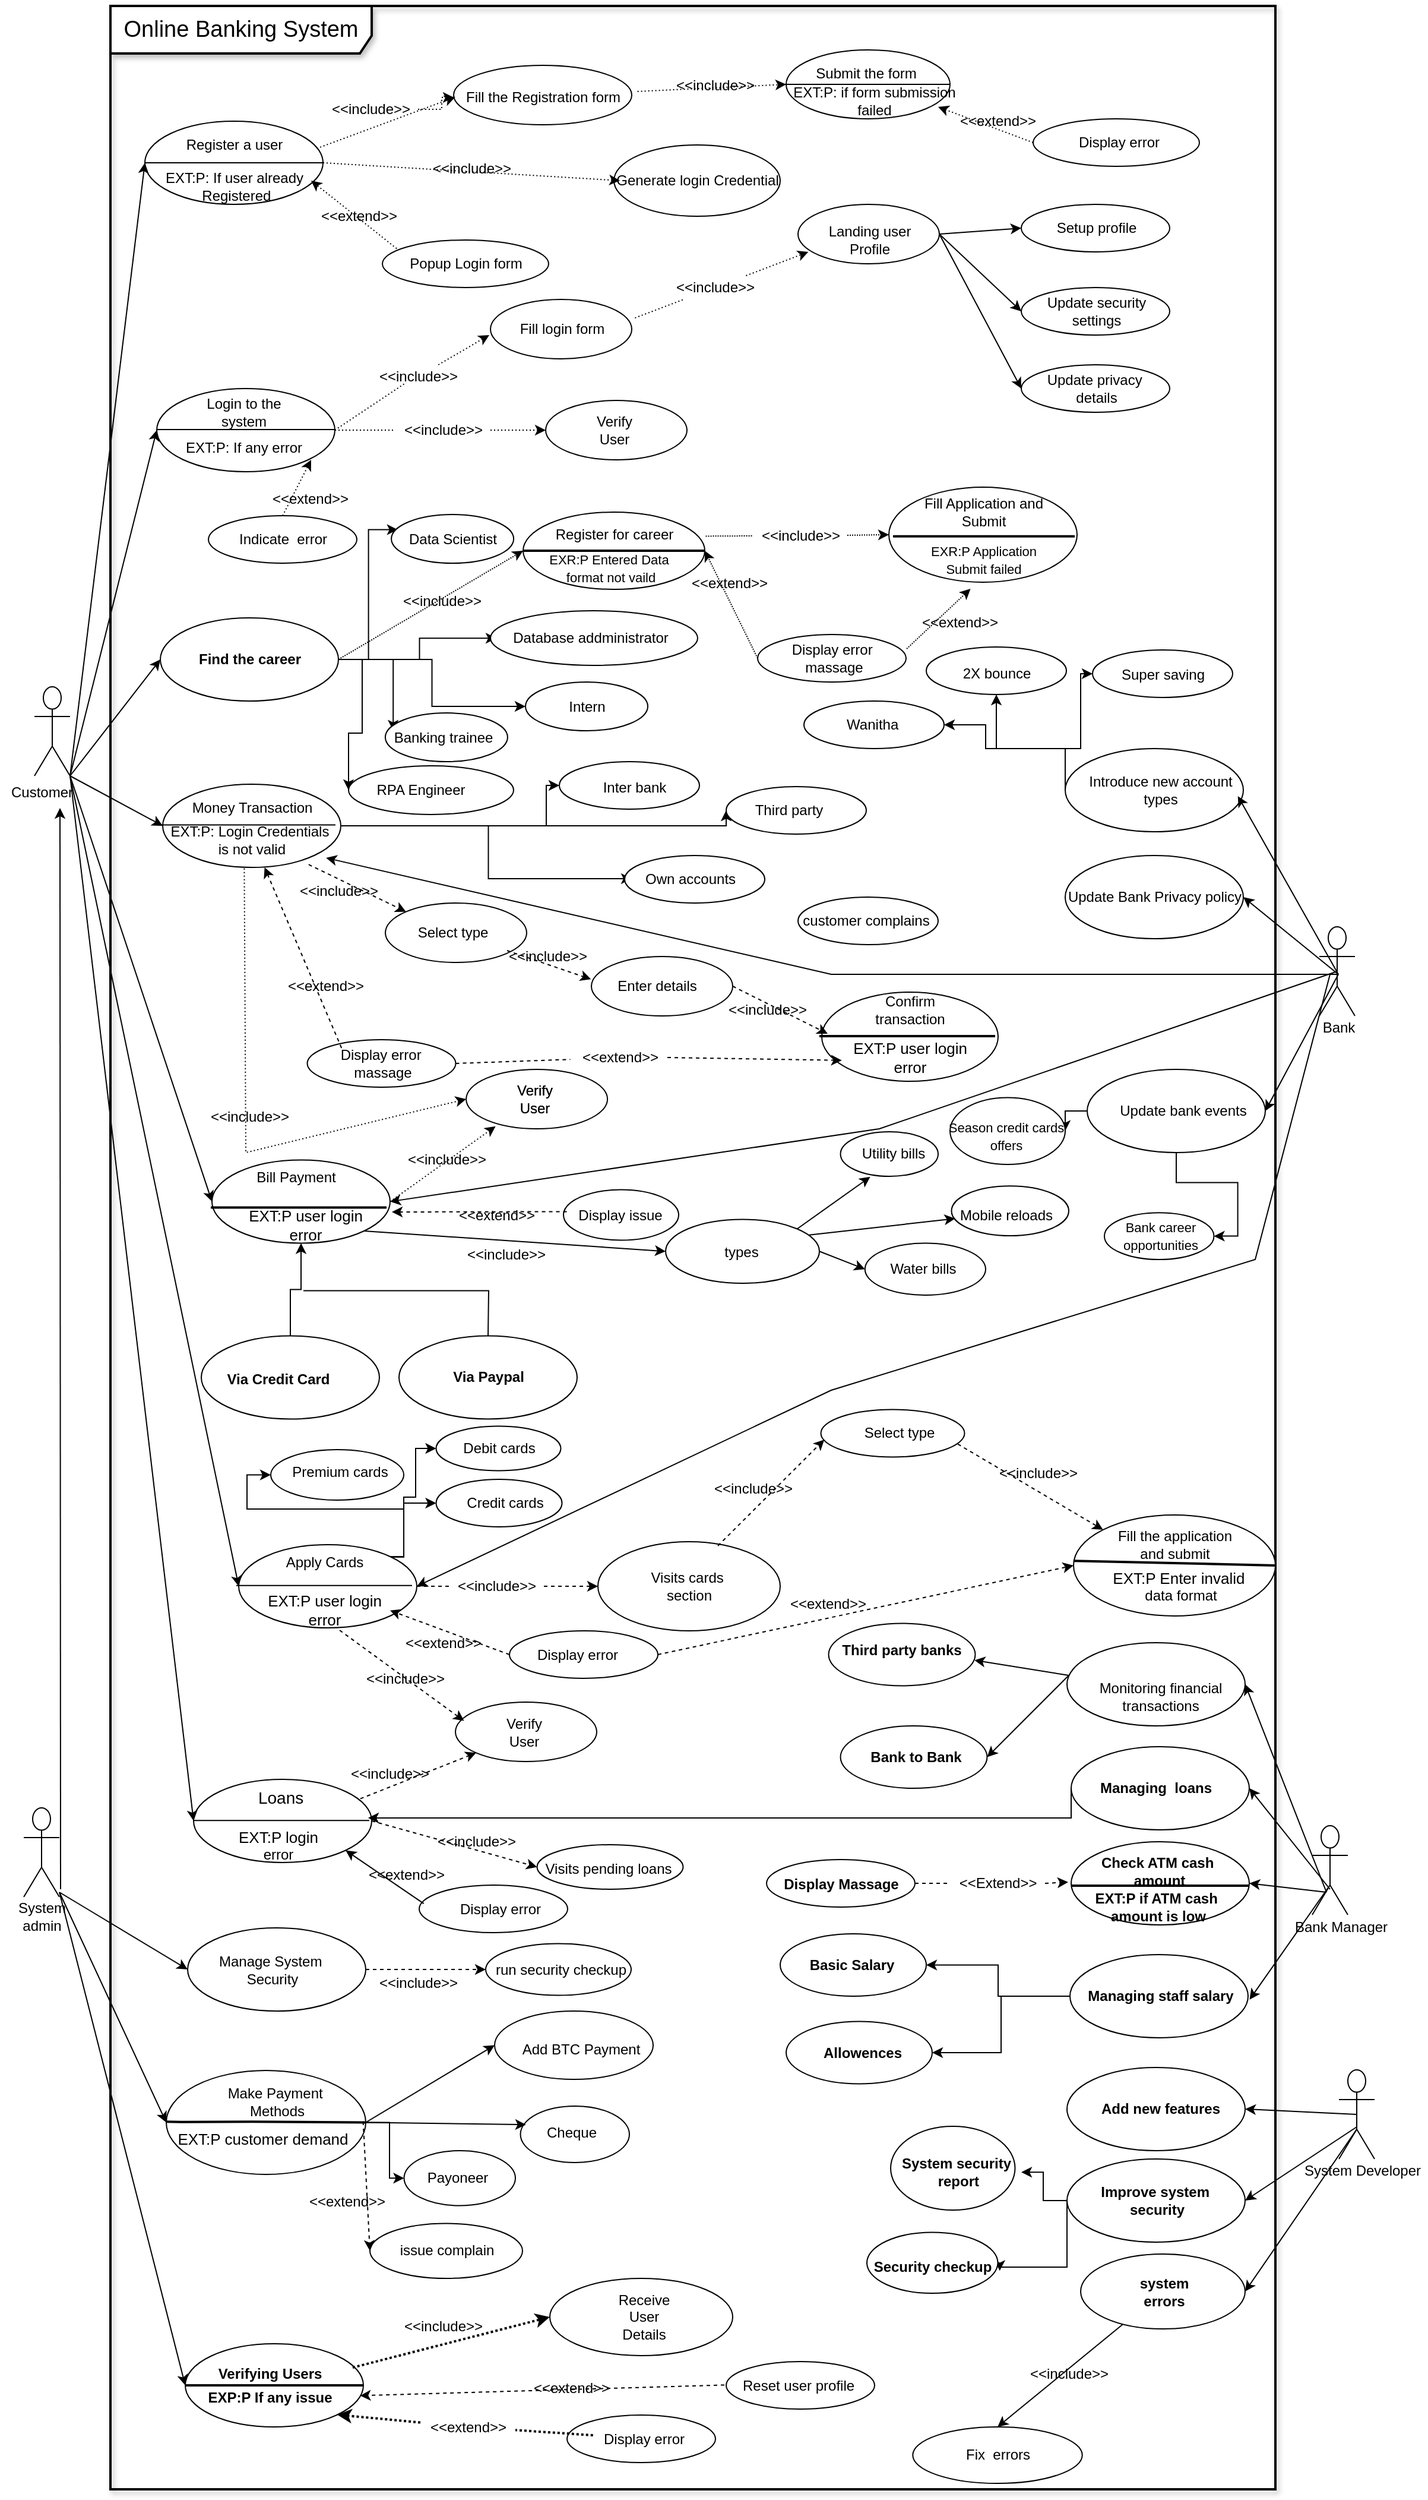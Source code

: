 <mxfile version="17.2.3" type="github">
  <diagram id="9IIWtFAtbRXTGUE0Piq1" name="Page-1">
    <mxGraphModel dx="6152" dy="9800" grid="1" gridSize="10" guides="1" tooltips="1" connect="1" arrows="1" fold="1" page="1" pageScale="1" pageWidth="1654" pageHeight="2336" math="0" shadow="0">
      <root>
        <mxCell id="0" />
        <mxCell id="1" parent="0" />
        <mxCell id="SbIcaSUCYStRZowZbvuE-18" value="" style="ellipse;whiteSpace=wrap;html=1;strokeWidth=1;" parent="1" vertex="1">
          <mxGeometry x="-4367" y="-7743.5" width="125" height="40" as="geometry" />
        </mxCell>
        <mxCell id="lS8v6T5pcr990PlDDqWm-2" value="&lt;font style=&quot;font-size: 19px&quot;&gt;Online Banking System&lt;/font&gt;" style="shape=umlFrame;whiteSpace=wrap;html=1;width=220;height=40;strokeWidth=2;shadow=1;" parent="1" vertex="1">
          <mxGeometry x="-4627" y="-9325" width="981" height="2090" as="geometry" />
        </mxCell>
        <mxCell id="lS8v6T5pcr990PlDDqWm-4" value="Customer" style="text;html=1;resizable=0;autosize=1;align=center;verticalAlign=middle;points=[];rounded=0;" parent="1" vertex="1">
          <mxGeometry x="-4720" y="-8673" width="70" height="20" as="geometry" />
        </mxCell>
        <mxCell id="lS8v6T5pcr990PlDDqWm-5" value="" style="ellipse;whiteSpace=wrap;html=1;strokeWidth=1;" parent="1" vertex="1">
          <mxGeometry x="-4598" y="-9228" width="150" height="70" as="geometry" />
        </mxCell>
        <mxCell id="lS8v6T5pcr990PlDDqWm-6" value="" style="endArrow=none;html=1;rounded=0;entryX=1;entryY=0.5;entryDx=0;entryDy=0;exitX=0;exitY=0.5;exitDx=0;exitDy=0;strokeWidth=1;" parent="1" source="lS8v6T5pcr990PlDDqWm-5" target="lS8v6T5pcr990PlDDqWm-5" edge="1">
          <mxGeometry width="50" height="50" relative="1" as="geometry">
            <mxPoint x="-4598" y="-9108" as="sourcePoint" />
            <mxPoint x="-4548" y="-9158" as="targetPoint" />
          </mxGeometry>
        </mxCell>
        <mxCell id="lS8v6T5pcr990PlDDqWm-7" value="Register a user" style="text;html=1;resizable=0;autosize=1;align=center;verticalAlign=middle;points=[];rounded=0;strokeWidth=1;" parent="1" vertex="1">
          <mxGeometry x="-4573" y="-9218" width="100" height="20" as="geometry" />
        </mxCell>
        <mxCell id="lS8v6T5pcr990PlDDqWm-8" value="EXT:P: If user already&lt;br&gt;&amp;nbsp;Registered" style="text;html=1;resizable=0;autosize=1;align=center;verticalAlign=middle;points=[];rounded=0;strokeWidth=1;" parent="1" vertex="1">
          <mxGeometry x="-4588" y="-9188" width="130" height="30" as="geometry" />
        </mxCell>
        <mxCell id="lS8v6T5pcr990PlDDqWm-10" value="" style="endArrow=classic;html=1;rounded=0;exitX=1;exitY=1;exitDx=0;exitDy=0;entryX=0;entryY=0.5;entryDx=0;entryDy=0;exitPerimeter=0;" parent="1" source="dj-Lhn2cIO9ptDoXgrbD-61" target="lS8v6T5pcr990PlDDqWm-5" edge="1">
          <mxGeometry width="50" height="50" relative="1" as="geometry">
            <mxPoint x="-4746.83" y="-8698.2" as="sourcePoint" />
            <mxPoint x="-4688" y="-8908" as="targetPoint" />
          </mxGeometry>
        </mxCell>
        <mxCell id="lS8v6T5pcr990PlDDqWm-11" value="" style="ellipse;whiteSpace=wrap;html=1;strokeWidth=1;" parent="1" vertex="1">
          <mxGeometry x="-4398" y="-9128" width="140" height="40" as="geometry" />
        </mxCell>
        <mxCell id="lS8v6T5pcr990PlDDqWm-13" value="" style="ellipse;whiteSpace=wrap;html=1;strokeWidth=1;" parent="1" vertex="1">
          <mxGeometry x="-4588" y="-9003" width="150" height="70" as="geometry" />
        </mxCell>
        <mxCell id="lS8v6T5pcr990PlDDqWm-14" value="" style="endArrow=none;html=1;rounded=0;entryX=1;entryY=0.5;entryDx=0;entryDy=0;exitX=0;exitY=0.5;exitDx=0;exitDy=0;strokeWidth=1;" parent="1" edge="1">
          <mxGeometry width="50" height="50" relative="1" as="geometry">
            <mxPoint x="-4588" y="-8968.5" as="sourcePoint" />
            <mxPoint x="-4438" y="-8968.5" as="targetPoint" />
          </mxGeometry>
        </mxCell>
        <mxCell id="lS8v6T5pcr990PlDDqWm-15" value="Popup Login form" style="text;html=1;resizable=0;autosize=1;align=center;verticalAlign=middle;points=[];rounded=0;rotation=0;strokeWidth=1;" parent="1" vertex="1">
          <mxGeometry x="-4383" y="-9118" width="110" height="20" as="geometry" />
        </mxCell>
        <mxCell id="lS8v6T5pcr990PlDDqWm-18" value="" style="endArrow=classic;html=1;rounded=0;strokeWidth=1;dashed=1;dashPattern=1 2;exitX=0.086;exitY=0.18;exitDx=0;exitDy=0;exitPerimeter=0;" parent="1" source="lS8v6T5pcr990PlDDqWm-11" edge="1">
          <mxGeometry width="50" height="50" relative="1" as="geometry">
            <mxPoint x="-4498" y="-9058" as="sourcePoint" />
            <mxPoint x="-4458" y="-9178" as="targetPoint" />
          </mxGeometry>
        </mxCell>
        <mxCell id="lS8v6T5pcr990PlDDqWm-19" value="&amp;lt;&amp;lt;extend&amp;gt;&amp;gt;" style="text;html=1;resizable=0;autosize=1;align=center;verticalAlign=middle;points=[];rounded=0;strokeWidth=1;" parent="1" vertex="1">
          <mxGeometry x="-4458" y="-9158" width="80" height="20" as="geometry" />
        </mxCell>
        <mxCell id="lS8v6T5pcr990PlDDqWm-21" value="" style="ellipse;whiteSpace=wrap;html=1;strokeWidth=1;" parent="1" vertex="1">
          <mxGeometry x="-4338" y="-9275" width="150" height="50" as="geometry" />
        </mxCell>
        <mxCell id="lS8v6T5pcr990PlDDqWm-22" value="Fill the Registration form&lt;br&gt;" style="text;html=1;resizable=0;autosize=1;align=center;verticalAlign=middle;points=[];rounded=0;rotation=0;" parent="1" vertex="1">
          <mxGeometry x="-4338" y="-9258" width="150" height="20" as="geometry" />
        </mxCell>
        <mxCell id="lS8v6T5pcr990PlDDqWm-23" value="" style="endArrow=classic;html=1;rounded=0;strokeWidth=1;dashed=1;dashPattern=1 2;exitX=0.965;exitY=0.328;exitDx=0;exitDy=0;exitPerimeter=0;entryX=0.009;entryY=0.484;entryDx=0;entryDy=0;entryPerimeter=0;" parent="1" source="lS8v6T5pcr990PlDDqWm-5" target="lS8v6T5pcr990PlDDqWm-22" edge="1">
          <mxGeometry width="50" height="50" relative="1" as="geometry">
            <mxPoint x="-4375.96" y="-9110.8" as="sourcePoint" />
            <mxPoint x="-4448" y="-9168" as="targetPoint" />
          </mxGeometry>
        </mxCell>
        <mxCell id="lS8v6T5pcr990PlDDqWm-27" value="" style="edgeStyle=orthogonalEdgeStyle;rounded=0;orthogonalLoop=1;jettySize=auto;html=1;dashed=1;dashPattern=1 2;strokeWidth=1;" parent="1" source="lS8v6T5pcr990PlDDqWm-24" target="lS8v6T5pcr990PlDDqWm-22" edge="1">
          <mxGeometry relative="1" as="geometry" />
        </mxCell>
        <mxCell id="lS8v6T5pcr990PlDDqWm-24" value="&amp;lt;&amp;lt;include&amp;gt;&amp;gt;" style="text;html=1;resizable=0;autosize=1;align=center;verticalAlign=middle;points=[];rounded=0;strokeWidth=1;" parent="1" vertex="1">
          <mxGeometry x="-4448" y="-9248" width="80" height="20" as="geometry" />
        </mxCell>
        <mxCell id="lS8v6T5pcr990PlDDqWm-25" value="" style="ellipse;whiteSpace=wrap;html=1;strokeWidth=1;" parent="1" vertex="1">
          <mxGeometry x="-4203" y="-9208" width="140" height="60" as="geometry" />
        </mxCell>
        <mxCell id="lS8v6T5pcr990PlDDqWm-26" value="Generate login Credential" style="text;html=1;resizable=0;autosize=1;align=center;verticalAlign=middle;points=[];rounded=0;rotation=0;" parent="1" vertex="1">
          <mxGeometry x="-4208" y="-9188" width="150" height="20" as="geometry" />
        </mxCell>
        <mxCell id="lS8v6T5pcr990PlDDqWm-28" value="" style="endArrow=classic;html=1;rounded=0;strokeWidth=1;dashed=1;dashPattern=1 2;exitX=1;exitY=0.5;exitDx=0;exitDy=0;entryX=0.067;entryY=0.5;entryDx=0;entryDy=0;entryPerimeter=0;" parent="1" source="lS8v6T5pcr990PlDDqWm-5" target="lS8v6T5pcr990PlDDqWm-26" edge="1">
          <mxGeometry width="50" height="50" relative="1" as="geometry">
            <mxPoint x="-4375.96" y="-9110.8" as="sourcePoint" />
            <mxPoint x="-4448" y="-9168" as="targetPoint" />
          </mxGeometry>
        </mxCell>
        <mxCell id="lS8v6T5pcr990PlDDqWm-30" value="Login to the&lt;br&gt;system" style="text;html=1;resizable=0;autosize=1;align=center;verticalAlign=middle;points=[];rounded=0;strokeWidth=1;" parent="1" vertex="1">
          <mxGeometry x="-4555" y="-8998" width="80" height="30" as="geometry" />
        </mxCell>
        <mxCell id="lS8v6T5pcr990PlDDqWm-31" value="" style="endArrow=classic;html=1;rounded=0;exitX=1;exitY=1;exitDx=0;exitDy=0;entryX=0;entryY=0.5;entryDx=0;entryDy=0;exitPerimeter=0;" parent="1" source="dj-Lhn2cIO9ptDoXgrbD-61" target="lS8v6T5pcr990PlDDqWm-13" edge="1">
          <mxGeometry width="50" height="50" relative="1" as="geometry">
            <mxPoint x="-4744.59" y="-8698.42" as="sourcePoint" />
            <mxPoint x="-4588.0" y="-9183" as="targetPoint" />
          </mxGeometry>
        </mxCell>
        <mxCell id="lS8v6T5pcr990PlDDqWm-32" value="EXT:P: If any error" style="text;html=1;resizable=0;autosize=1;align=center;verticalAlign=middle;points=[];rounded=0;strokeWidth=1;" parent="1" vertex="1">
          <mxGeometry x="-4570" y="-8963" width="110" height="20" as="geometry" />
        </mxCell>
        <mxCell id="lS8v6T5pcr990PlDDqWm-33" value="" style="ellipse;whiteSpace=wrap;html=1;strokeWidth=1;" parent="1" vertex="1">
          <mxGeometry x="-4544.5" y="-8896" width="125" height="40" as="geometry" />
        </mxCell>
        <mxCell id="lS8v6T5pcr990PlDDqWm-34" value="Indicate&amp;nbsp; error" style="text;html=1;resizable=0;autosize=1;align=center;verticalAlign=middle;points=[];rounded=0;strokeWidth=1;" parent="1" vertex="1">
          <mxGeometry x="-4527" y="-8886" width="90" height="20" as="geometry" />
        </mxCell>
        <mxCell id="lS8v6T5pcr990PlDDqWm-35" value="" style="endArrow=classic;html=1;rounded=0;strokeWidth=1;dashed=1;dashPattern=1 2;exitX=0.5;exitY=0;exitDx=0;exitDy=0;entryX=1.018;entryY=1;entryDx=0;entryDy=0;entryPerimeter=0;" parent="1" source="lS8v6T5pcr990PlDDqWm-33" target="lS8v6T5pcr990PlDDqWm-32" edge="1">
          <mxGeometry width="50" height="50" relative="1" as="geometry">
            <mxPoint x="-4375.96" y="-9110.8" as="sourcePoint" />
            <mxPoint x="-4448" y="-9168" as="targetPoint" />
          </mxGeometry>
        </mxCell>
        <mxCell id="lS8v6T5pcr990PlDDqWm-36" value="&amp;lt;&amp;lt;extend&amp;gt;&amp;gt;" style="text;html=1;resizable=0;autosize=1;align=center;verticalAlign=middle;points=[];rounded=0;strokeWidth=1;" parent="1" vertex="1">
          <mxGeometry x="-4499.5" y="-8920" width="80" height="20" as="geometry" />
        </mxCell>
        <mxCell id="lS8v6T5pcr990PlDDqWm-37" value="" style="ellipse;whiteSpace=wrap;html=1;strokeWidth=1;" parent="1" vertex="1">
          <mxGeometry x="-4307" y="-9078" width="119" height="50" as="geometry" />
        </mxCell>
        <mxCell id="lS8v6T5pcr990PlDDqWm-38" value="Fill login form" style="text;html=1;resizable=0;autosize=1;align=center;verticalAlign=middle;points=[];rounded=0;rotation=0;" parent="1" vertex="1">
          <mxGeometry x="-4292.5" y="-9063" width="90" height="20" as="geometry" />
        </mxCell>
        <mxCell id="lS8v6T5pcr990PlDDqWm-40" value="" style="endArrow=classic;html=1;rounded=0;strokeWidth=1;dashed=1;dashPattern=1 2;startArrow=none;" parent="1" source="lS8v6T5pcr990PlDDqWm-41" edge="1">
          <mxGeometry width="50" height="50" relative="1" as="geometry">
            <mxPoint x="-4588.05" y="-9028" as="sourcePoint" />
            <mxPoint x="-4308" y="-9048" as="targetPoint" />
          </mxGeometry>
        </mxCell>
        <mxCell id="lS8v6T5pcr990PlDDqWm-41" value="&amp;lt;&amp;lt;include&amp;gt;&amp;gt;" style="text;html=1;resizable=0;autosize=1;align=center;verticalAlign=middle;points=[];rounded=0;strokeWidth=1;" parent="1" vertex="1">
          <mxGeometry x="-4408" y="-9023" width="80" height="20" as="geometry" />
        </mxCell>
        <mxCell id="lS8v6T5pcr990PlDDqWm-42" value="" style="endArrow=none;html=1;rounded=0;strokeWidth=1;dashed=1;dashPattern=1 2;exitX=1;exitY=0.5;exitDx=0;exitDy=0;" parent="1" source="lS8v6T5pcr990PlDDqWm-13" edge="1">
          <mxGeometry width="50" height="50" relative="1" as="geometry">
            <mxPoint x="-4448" y="-8973" as="sourcePoint" />
            <mxPoint x="-4378" y="-9008" as="targetPoint" />
          </mxGeometry>
        </mxCell>
        <mxCell id="lS8v6T5pcr990PlDDqWm-43" value="" style="ellipse;whiteSpace=wrap;html=1;strokeWidth=1;" parent="1" vertex="1">
          <mxGeometry x="-4048" y="-9158" width="119" height="50" as="geometry" />
        </mxCell>
        <mxCell id="lS8v6T5pcr990PlDDqWm-44" value="&amp;lt;&amp;lt;include&amp;gt;&amp;gt;" style="text;html=1;resizable=0;autosize=1;align=center;verticalAlign=middle;points=[];rounded=0;strokeWidth=1;" parent="1" vertex="1">
          <mxGeometry x="-4158" y="-9098" width="80" height="20" as="geometry" />
        </mxCell>
        <mxCell id="lS8v6T5pcr990PlDDqWm-46" value="" style="endArrow=none;dashed=1;html=1;rounded=0;dashPattern=1 2;strokeWidth=1;exitX=1.023;exitY=0.311;exitDx=0;exitDy=0;exitPerimeter=0;" parent="1" source="lS8v6T5pcr990PlDDqWm-37" target="lS8v6T5pcr990PlDDqWm-44" edge="1">
          <mxGeometry width="50" height="50" relative="1" as="geometry">
            <mxPoint x="-4208" y="-9068" as="sourcePoint" />
            <mxPoint x="-4158" y="-9118" as="targetPoint" />
          </mxGeometry>
        </mxCell>
        <mxCell id="lS8v6T5pcr990PlDDqWm-47" value="" style="endArrow=classic;html=1;rounded=0;dashed=1;dashPattern=1 2;strokeWidth=1;entryX=0.073;entryY=0.8;entryDx=0;entryDy=0;entryPerimeter=0;" parent="1" source="lS8v6T5pcr990PlDDqWm-44" target="lS8v6T5pcr990PlDDqWm-43" edge="1">
          <mxGeometry width="50" height="50" relative="1" as="geometry">
            <mxPoint x="-4208" y="-9068" as="sourcePoint" />
            <mxPoint x="-4158" y="-9118" as="targetPoint" />
          </mxGeometry>
        </mxCell>
        <mxCell id="lS8v6T5pcr990PlDDqWm-48" value="Landing user &lt;br&gt;Profile" style="text;html=1;resizable=0;autosize=1;align=center;verticalAlign=middle;points=[];rounded=0;rotation=0;" parent="1" vertex="1">
          <mxGeometry x="-4028" y="-9143" width="80" height="30" as="geometry" />
        </mxCell>
        <mxCell id="lS8v6T5pcr990PlDDqWm-50" value="&amp;lt;&amp;lt;include&amp;gt;&amp;gt;" style="text;html=1;resizable=0;autosize=1;align=center;verticalAlign=middle;points=[];rounded=0;strokeWidth=1;" parent="1" vertex="1">
          <mxGeometry x="-4363" y="-9198" width="80" height="20" as="geometry" />
        </mxCell>
        <mxCell id="lS8v6T5pcr990PlDDqWm-51" value="" style="ellipse;whiteSpace=wrap;html=1;strokeWidth=1;" parent="1" vertex="1">
          <mxGeometry x="-4058" y="-9288" width="138" height="58" as="geometry" />
        </mxCell>
        <mxCell id="lS8v6T5pcr990PlDDqWm-52" value="Submit&amp;nbsp;the form" style="text;html=1;resizable=0;autosize=1;align=center;verticalAlign=middle;points=[];rounded=0;rotation=0;" parent="1" vertex="1">
          <mxGeometry x="-4041" y="-9278" width="100" height="20" as="geometry" />
        </mxCell>
        <mxCell id="lS8v6T5pcr990PlDDqWm-53" value="" style="endArrow=classic;html=1;rounded=0;dashed=1;dashPattern=1 2;strokeWidth=1;entryX=0;entryY=0.5;entryDx=0;entryDy=0;exitX=1.032;exitY=0.249;exitDx=0;exitDy=0;exitPerimeter=0;" parent="1" source="lS8v6T5pcr990PlDDqWm-22" target="lS8v6T5pcr990PlDDqWm-51" edge="1">
          <mxGeometry width="50" height="50" relative="1" as="geometry">
            <mxPoint x="-4258" y="-9128" as="sourcePoint" />
            <mxPoint x="-4208" y="-9178" as="targetPoint" />
          </mxGeometry>
        </mxCell>
        <mxCell id="lS8v6T5pcr990PlDDqWm-54" value="&amp;lt;&amp;lt;include&amp;gt;&amp;gt;" style="text;html=1;resizable=0;autosize=1;align=center;verticalAlign=middle;points=[];rounded=0;strokeWidth=1;" parent="1" vertex="1">
          <mxGeometry x="-4158" y="-9268" width="80" height="20" as="geometry" />
        </mxCell>
        <mxCell id="Q9dJe3WpNP0feb2-7MSR-52" style="edgeStyle=orthogonalEdgeStyle;rounded=0;orthogonalLoop=1;jettySize=auto;html=1;exitX=1;exitY=0.5;exitDx=0;exitDy=0;entryX=-0.023;entryY=0.506;entryDx=0;entryDy=0;entryPerimeter=0;" edge="1" parent="1" source="lS8v6T5pcr990PlDDqWm-58" target="Q9dJe3WpNP0feb2-7MSR-46">
          <mxGeometry relative="1" as="geometry" />
        </mxCell>
        <mxCell id="Q9dJe3WpNP0feb2-7MSR-53" style="edgeStyle=orthogonalEdgeStyle;rounded=0;orthogonalLoop=1;jettySize=auto;html=1;exitX=1;exitY=0.5;exitDx=0;exitDy=0;entryX=0;entryY=0.5;entryDx=0;entryDy=0;" edge="1" parent="1" source="lS8v6T5pcr990PlDDqWm-58" target="Q9dJe3WpNP0feb2-7MSR-49">
          <mxGeometry relative="1" as="geometry">
            <Array as="points">
              <mxPoint x="-4415" y="-8775" />
              <mxPoint x="-4415" y="-8713" />
              <mxPoint x="-4427" y="-8713" />
            </Array>
          </mxGeometry>
        </mxCell>
        <mxCell id="Q9dJe3WpNP0feb2-7MSR-54" style="edgeStyle=orthogonalEdgeStyle;rounded=0;orthogonalLoop=1;jettySize=auto;html=1;exitX=1;exitY=0.5;exitDx=0;exitDy=0;entryX=0;entryY=0.5;entryDx=0;entryDy=0;" edge="1" parent="1" source="lS8v6T5pcr990PlDDqWm-58" target="Q9dJe3WpNP0feb2-7MSR-47">
          <mxGeometry relative="1" as="geometry" />
        </mxCell>
        <mxCell id="Q9dJe3WpNP0feb2-7MSR-55" style="edgeStyle=orthogonalEdgeStyle;rounded=0;orthogonalLoop=1;jettySize=auto;html=1;exitX=1;exitY=0.5;exitDx=0;exitDy=0;entryX=-0.008;entryY=0.113;entryDx=0;entryDy=0;entryPerimeter=0;" edge="1" parent="1" source="lS8v6T5pcr990PlDDqWm-58" target="Q9dJe3WpNP0feb2-7MSR-42">
          <mxGeometry relative="1" as="geometry" />
        </mxCell>
        <mxCell id="Q9dJe3WpNP0feb2-7MSR-56" style="edgeStyle=orthogonalEdgeStyle;rounded=0;orthogonalLoop=1;jettySize=auto;html=1;exitX=1;exitY=0.5;exitDx=0;exitDy=0;entryX=0.086;entryY=0.225;entryDx=0;entryDy=0;entryPerimeter=0;" edge="1" parent="1" source="lS8v6T5pcr990PlDDqWm-58" target="Q9dJe3WpNP0feb2-7MSR-44">
          <mxGeometry relative="1" as="geometry" />
        </mxCell>
        <mxCell id="lS8v6T5pcr990PlDDqWm-58" value="" style="ellipse;whiteSpace=wrap;html=1;strokeWidth=1;" parent="1" vertex="1">
          <mxGeometry x="-4585" y="-8810" width="150" height="70" as="geometry" />
        </mxCell>
        <mxCell id="lS8v6T5pcr990PlDDqWm-60" value="&lt;b&gt;Find the career&lt;br&gt;&lt;/b&gt;" style="text;html=1;resizable=0;autosize=1;align=center;verticalAlign=middle;points=[];rounded=0;strokeWidth=1;" parent="1" vertex="1">
          <mxGeometry x="-4560" y="-8785" width="100" height="20" as="geometry" />
        </mxCell>
        <mxCell id="lS8v6T5pcr990PlDDqWm-62" value="" style="endArrow=classic;html=1;rounded=0;entryX=0;entryY=0.5;entryDx=0;entryDy=0;exitX=1;exitY=1;exitDx=0;exitDy=0;exitPerimeter=0;" parent="1" source="dj-Lhn2cIO9ptDoXgrbD-61" target="lS8v6T5pcr990PlDDqWm-58" edge="1">
          <mxGeometry width="50" height="50" relative="1" as="geometry">
            <mxPoint x="-4748" y="-8698" as="sourcePoint" />
            <mxPoint x="-4578" y="-8924" as="targetPoint" />
          </mxGeometry>
        </mxCell>
        <mxCell id="dj-Lhn2cIO9ptDoXgrbD-1" value="" style="ellipse;whiteSpace=wrap;html=1;strokeWidth=1;" parent="1" vertex="1">
          <mxGeometry x="-4260.5" y="-8993" width="119" height="50" as="geometry" />
        </mxCell>
        <mxCell id="dj-Lhn2cIO9ptDoXgrbD-2" value="Verify&lt;br&gt;User" style="text;html=1;resizable=0;autosize=1;align=center;verticalAlign=middle;points=[];rounded=0;rotation=0;" parent="1" vertex="1">
          <mxGeometry x="-4228" y="-8983" width="50" height="30" as="geometry" />
        </mxCell>
        <mxCell id="dj-Lhn2cIO9ptDoXgrbD-4" value="" style="endArrow=classic;html=1;rounded=0;strokeWidth=1;dashed=1;dashPattern=1 2;exitX=1;exitY=0.5;exitDx=0;exitDy=0;entryX=0;entryY=0.5;entryDx=0;entryDy=0;startArrow=none;" parent="1" source="dj-Lhn2cIO9ptDoXgrbD-5" target="dj-Lhn2cIO9ptDoXgrbD-1" edge="1">
          <mxGeometry width="50" height="50" relative="1" as="geometry">
            <mxPoint x="-4438" y="-9169" as="sourcePoint" />
            <mxPoint x="-4187.95" y="-9154" as="targetPoint" />
          </mxGeometry>
        </mxCell>
        <mxCell id="dj-Lhn2cIO9ptDoXgrbD-5" value="&amp;lt;&amp;lt;include&amp;gt;&amp;gt;" style="text;html=1;resizable=0;autosize=1;align=center;verticalAlign=middle;points=[];rounded=0;strokeWidth=1;" parent="1" vertex="1">
          <mxGeometry x="-4387" y="-8978" width="80" height="20" as="geometry" />
        </mxCell>
        <mxCell id="dj-Lhn2cIO9ptDoXgrbD-6" value="" style="endArrow=none;html=1;rounded=0;strokeWidth=1;dashed=1;dashPattern=1 2;exitX=1;exitY=0.5;exitDx=0;exitDy=0;entryX=0;entryY=0.5;entryDx=0;entryDy=0;" parent="1" source="lS8v6T5pcr990PlDDqWm-13" target="dj-Lhn2cIO9ptDoXgrbD-5" edge="1">
          <mxGeometry width="50" height="50" relative="1" as="geometry">
            <mxPoint x="-4438" y="-8968" as="sourcePoint" />
            <mxPoint x="-4260.5" y="-8968" as="targetPoint" />
          </mxGeometry>
        </mxCell>
        <mxCell id="Q9dJe3WpNP0feb2-7MSR-65" style="edgeStyle=orthogonalEdgeStyle;rounded=0;orthogonalLoop=1;jettySize=auto;html=1;exitX=1;exitY=0.5;exitDx=0;exitDy=0;entryX=0;entryY=0.5;entryDx=0;entryDy=0;" edge="1" parent="1" source="dj-Lhn2cIO9ptDoXgrbD-7" target="Q9dJe3WpNP0feb2-7MSR-57">
          <mxGeometry relative="1" as="geometry">
            <Array as="points">
              <mxPoint x="-4260" y="-8635" />
              <mxPoint x="-4260" y="-8669" />
            </Array>
          </mxGeometry>
        </mxCell>
        <mxCell id="Q9dJe3WpNP0feb2-7MSR-66" style="edgeStyle=orthogonalEdgeStyle;rounded=0;orthogonalLoop=1;jettySize=auto;html=1;exitX=1;exitY=0.5;exitDx=0;exitDy=0;entryX=0;entryY=0.5;entryDx=0;entryDy=0;" edge="1" parent="1" source="dj-Lhn2cIO9ptDoXgrbD-7" target="Q9dJe3WpNP0feb2-7MSR-61">
          <mxGeometry relative="1" as="geometry">
            <Array as="points">
              <mxPoint x="-4109" y="-8635" />
            </Array>
          </mxGeometry>
        </mxCell>
        <mxCell id="Q9dJe3WpNP0feb2-7MSR-67" style="edgeStyle=orthogonalEdgeStyle;rounded=0;orthogonalLoop=1;jettySize=auto;html=1;exitX=1;exitY=0.5;exitDx=0;exitDy=0;entryX=-0.039;entryY=0.474;entryDx=0;entryDy=0;entryPerimeter=0;" edge="1" parent="1" source="dj-Lhn2cIO9ptDoXgrbD-7" target="Q9dJe3WpNP0feb2-7MSR-60">
          <mxGeometry relative="1" as="geometry" />
        </mxCell>
        <mxCell id="dj-Lhn2cIO9ptDoXgrbD-7" value="" style="ellipse;whiteSpace=wrap;html=1;strokeWidth=1;" parent="1" vertex="1">
          <mxGeometry x="-4583" y="-8670" width="150" height="70" as="geometry" />
        </mxCell>
        <mxCell id="dj-Lhn2cIO9ptDoXgrbD-8" value="Money Transaction" style="text;html=1;resizable=0;autosize=1;align=center;verticalAlign=middle;points=[];rounded=0;strokeWidth=1;" parent="1" vertex="1">
          <mxGeometry x="-4568" y="-8660" width="120" height="20" as="geometry" />
        </mxCell>
        <mxCell id="dj-Lhn2cIO9ptDoXgrbD-9" value="" style="ellipse;whiteSpace=wrap;html=1;strokeWidth=1;" parent="1" vertex="1">
          <mxGeometry x="-4541.5" y="-8353.75" width="150" height="70" as="geometry" />
        </mxCell>
        <mxCell id="dj-Lhn2cIO9ptDoXgrbD-10" value="Bill Payment" style="text;html=1;resizable=0;autosize=1;align=center;verticalAlign=middle;points=[];rounded=0;strokeWidth=1;" parent="1" vertex="1">
          <mxGeometry x="-4511.5" y="-8348.75" width="80" height="20" as="geometry" />
        </mxCell>
        <mxCell id="Q9dJe3WpNP0feb2-7MSR-105" style="edgeStyle=orthogonalEdgeStyle;rounded=0;orthogonalLoop=1;jettySize=auto;html=1;exitX=1;exitY=0;exitDx=0;exitDy=0;entryX=0;entryY=0.5;entryDx=0;entryDy=0;strokeWidth=1;" edge="1" parent="1" source="dj-Lhn2cIO9ptDoXgrbD-11" target="Q9dJe3WpNP0feb2-7MSR-98">
          <mxGeometry relative="1" as="geometry">
            <Array as="points">
              <mxPoint x="-4380" y="-8020" />
              <mxPoint x="-4380" y="-8065" />
            </Array>
          </mxGeometry>
        </mxCell>
        <mxCell id="Q9dJe3WpNP0feb2-7MSR-106" style="edgeStyle=orthogonalEdgeStyle;rounded=0;orthogonalLoop=1;jettySize=auto;html=1;exitX=1;exitY=0;exitDx=0;exitDy=0;entryX=0;entryY=0.5;entryDx=0;entryDy=0;strokeWidth=1;" edge="1" parent="1" source="dj-Lhn2cIO9ptDoXgrbD-11" target="Q9dJe3WpNP0feb2-7MSR-97">
          <mxGeometry relative="1" as="geometry">
            <Array as="points">
              <mxPoint x="-4380" y="-8020" />
              <mxPoint x="-4380" y="-8070" />
              <mxPoint x="-4370" y="-8070" />
              <mxPoint x="-4370" y="-8111" />
            </Array>
          </mxGeometry>
        </mxCell>
        <mxCell id="Q9dJe3WpNP0feb2-7MSR-107" style="edgeStyle=orthogonalEdgeStyle;rounded=0;orthogonalLoop=1;jettySize=auto;html=1;exitX=1;exitY=0;exitDx=0;exitDy=0;entryX=0;entryY=0.5;entryDx=0;entryDy=0;strokeWidth=1;" edge="1" parent="1" source="dj-Lhn2cIO9ptDoXgrbD-11" target="Q9dJe3WpNP0feb2-7MSR-96">
          <mxGeometry relative="1" as="geometry">
            <Array as="points">
              <mxPoint x="-4380" y="-8020" />
              <mxPoint x="-4380" y="-8060" />
              <mxPoint x="-4512" y="-8060" />
              <mxPoint x="-4512" y="-8089" />
            </Array>
          </mxGeometry>
        </mxCell>
        <mxCell id="dj-Lhn2cIO9ptDoXgrbD-11" value="" style="ellipse;whiteSpace=wrap;html=1;strokeWidth=1;" parent="1" vertex="1">
          <mxGeometry x="-4519" y="-8030" width="150" height="70" as="geometry" />
        </mxCell>
        <mxCell id="dj-Lhn2cIO9ptDoXgrbD-12" value="Apply Cards" style="text;html=1;resizable=0;autosize=1;align=center;verticalAlign=middle;points=[];rounded=0;strokeWidth=1;" parent="1" vertex="1">
          <mxGeometry x="-4487" y="-8025" width="80" height="20" as="geometry" />
        </mxCell>
        <mxCell id="dj-Lhn2cIO9ptDoXgrbD-13" value="" style="endArrow=classic;html=1;rounded=0;entryX=0;entryY=0.5;entryDx=0;entryDy=0;exitX=1;exitY=1;exitDx=0;exitDy=0;exitPerimeter=0;" parent="1" source="dj-Lhn2cIO9ptDoXgrbD-61" target="dj-Lhn2cIO9ptDoXgrbD-7" edge="1">
          <mxGeometry width="50" height="50" relative="1" as="geometry">
            <mxPoint x="-4743" y="-8700" as="sourcePoint" />
            <mxPoint x="-4293" y="-8700" as="targetPoint" />
          </mxGeometry>
        </mxCell>
        <mxCell id="dj-Lhn2cIO9ptDoXgrbD-14" value="" style="endArrow=classic;html=1;rounded=0;entryX=0;entryY=0.5;entryDx=0;entryDy=0;exitX=1;exitY=1;exitDx=0;exitDy=0;exitPerimeter=0;" parent="1" source="dj-Lhn2cIO9ptDoXgrbD-61" target="dj-Lhn2cIO9ptDoXgrbD-9" edge="1">
          <mxGeometry width="50" height="50" relative="1" as="geometry">
            <mxPoint x="-4743" y="-8700" as="sourcePoint" />
            <mxPoint x="-4580" y="-8625" as="targetPoint" />
          </mxGeometry>
        </mxCell>
        <mxCell id="dj-Lhn2cIO9ptDoXgrbD-15" value="" style="endArrow=classic;html=1;rounded=0;entryX=0;entryY=0.5;entryDx=0;entryDy=0;exitX=1;exitY=1;exitDx=0;exitDy=0;exitPerimeter=0;" parent="1" source="dj-Lhn2cIO9ptDoXgrbD-61" target="dj-Lhn2cIO9ptDoXgrbD-11" edge="1">
          <mxGeometry width="50" height="50" relative="1" as="geometry">
            <mxPoint x="-4733" y="-8690" as="sourcePoint" />
            <mxPoint x="-4580" y="-8475" as="targetPoint" />
          </mxGeometry>
        </mxCell>
        <mxCell id="dj-Lhn2cIO9ptDoXgrbD-19" value="" style="endArrow=classic;html=1;rounded=0;" parent="1" edge="1">
          <mxGeometry width="50" height="50" relative="1" as="geometry">
            <mxPoint x="-4669" y="-7740" as="sourcePoint" />
            <mxPoint x="-4669.5" y="-8650" as="targetPoint" />
          </mxGeometry>
        </mxCell>
        <mxCell id="dj-Lhn2cIO9ptDoXgrbD-20" value="System &lt;br&gt;admin" style="text;html=1;resizable=0;autosize=1;align=center;verticalAlign=middle;points=[];rounded=0;" parent="1" vertex="1">
          <mxGeometry x="-4715" y="-7732.5" width="60" height="30" as="geometry" />
        </mxCell>
        <mxCell id="dj-Lhn2cIO9ptDoXgrbD-21" value="" style="ellipse;whiteSpace=wrap;html=1;strokeWidth=1;" parent="1" vertex="1">
          <mxGeometry x="-4562" y="-7707.5" width="150" height="70" as="geometry" />
        </mxCell>
        <mxCell id="dj-Lhn2cIO9ptDoXgrbD-22" value="Manage System&amp;nbsp;&lt;br&gt;Security" style="text;html=1;resizable=0;autosize=1;align=center;verticalAlign=middle;points=[];rounded=0;strokeWidth=1;" parent="1" vertex="1">
          <mxGeometry x="-4546" y="-7687.5" width="110" height="30" as="geometry" />
        </mxCell>
        <mxCell id="Q9dJe3WpNP0feb2-7MSR-83" style="edgeStyle=orthogonalEdgeStyle;rounded=0;orthogonalLoop=1;jettySize=auto;html=1;exitX=1;exitY=0.5;exitDx=0;exitDy=0;entryX=0;entryY=0.5;entryDx=0;entryDy=0;" edge="1" parent="1" source="dj-Lhn2cIO9ptDoXgrbD-23" target="Q9dJe3WpNP0feb2-7MSR-82">
          <mxGeometry relative="1" as="geometry" />
        </mxCell>
        <mxCell id="dj-Lhn2cIO9ptDoXgrbD-23" value="" style="ellipse;whiteSpace=wrap;html=1;strokeWidth=1;" parent="1" vertex="1">
          <mxGeometry x="-4580" y="-7587.5" width="168" height="87.5" as="geometry" />
        </mxCell>
        <mxCell id="dj-Lhn2cIO9ptDoXgrbD-24" value="Make Payment&amp;nbsp;&lt;br&gt;Methods" style="text;html=1;resizable=0;autosize=1;align=center;verticalAlign=middle;points=[];rounded=0;strokeWidth=1;" parent="1" vertex="1">
          <mxGeometry x="-4537" y="-7576.25" width="100" height="30" as="geometry" />
        </mxCell>
        <mxCell id="dj-Lhn2cIO9ptDoXgrbD-25" value="" style="endArrow=classic;html=1;rounded=0;entryX=0;entryY=0.5;entryDx=0;entryDy=0;" parent="1" target="dj-Lhn2cIO9ptDoXgrbD-21" edge="1">
          <mxGeometry width="50" height="50" relative="1" as="geometry">
            <mxPoint x="-4670" y="-7737.5" as="sourcePoint" />
            <mxPoint x="-4365" y="-8087.5" as="targetPoint" />
          </mxGeometry>
        </mxCell>
        <mxCell id="dj-Lhn2cIO9ptDoXgrbD-26" value="" style="endArrow=classic;html=1;rounded=0;entryX=0;entryY=0.5;entryDx=0;entryDy=0;" parent="1" target="dj-Lhn2cIO9ptDoXgrbD-23" edge="1">
          <mxGeometry width="50" height="50" relative="1" as="geometry">
            <mxPoint x="-4670" y="-7737.5" as="sourcePoint" />
            <mxPoint x="-4530.55" y="-7743.88" as="targetPoint" />
          </mxGeometry>
        </mxCell>
        <mxCell id="dj-Lhn2cIO9ptDoXgrbD-28" value="" style="ellipse;whiteSpace=wrap;html=1;strokeWidth=1;" parent="1" vertex="1">
          <mxGeometry x="-4327.45" y="-8430" width="119" height="50" as="geometry" />
        </mxCell>
        <mxCell id="dj-Lhn2cIO9ptDoXgrbD-29" value="Verify&lt;br&gt;User" style="text;html=1;resizable=0;autosize=1;align=center;verticalAlign=middle;points=[];rounded=0;rotation=0;" parent="1" vertex="1">
          <mxGeometry x="-4294.95" y="-8420" width="50" height="30" as="geometry" />
        </mxCell>
        <mxCell id="dj-Lhn2cIO9ptDoXgrbD-30" value="" style="endArrow=classic;html=1;rounded=0;entryX=0;entryY=0.5;entryDx=0;entryDy=0;exitX=0.458;exitY=1.013;exitDx=0;exitDy=0;dashed=1;dashPattern=1 2;exitPerimeter=0;" parent="1" source="dj-Lhn2cIO9ptDoXgrbD-7" target="dj-Lhn2cIO9ptDoXgrbD-28" edge="1">
          <mxGeometry width="50" height="50" relative="1" as="geometry">
            <mxPoint x="-4460" y="-8333.57" as="sourcePoint" />
            <mxPoint x="-4496.95" y="-8440" as="targetPoint" />
            <Array as="points">
              <mxPoint x="-4513" y="-8360" />
            </Array>
          </mxGeometry>
        </mxCell>
        <mxCell id="dj-Lhn2cIO9ptDoXgrbD-31" value="&amp;lt;&amp;lt;include&amp;gt;&amp;gt;" style="text;html=1;resizable=0;autosize=1;align=center;verticalAlign=middle;points=[];rounded=0;strokeWidth=1;" parent="1" vertex="1">
          <mxGeometry x="-4550.5" y="-8400" width="80" height="20" as="geometry" />
        </mxCell>
        <mxCell id="dj-Lhn2cIO9ptDoXgrbD-32" value="" style="endArrow=classic;html=1;rounded=0;entryX=0.049;entryY=0.833;entryDx=0;entryDy=0;exitX=1;exitY=0.5;exitDx=0;exitDy=0;dashed=1;dashPattern=1 2;entryPerimeter=0;" parent="1" source="dj-Lhn2cIO9ptDoXgrbD-9" edge="1">
          <mxGeometry width="50" height="50" relative="1" as="geometry">
            <mxPoint x="-4381.5" y="-8309.75" as="sourcePoint" />
            <mxPoint x="-4302.669" y="-8382.1" as="targetPoint" />
          </mxGeometry>
        </mxCell>
        <mxCell id="dj-Lhn2cIO9ptDoXgrbD-34" value="&amp;lt;&amp;lt;include&amp;gt;&amp;gt;" style="text;html=1;resizable=0;autosize=1;align=center;verticalAlign=middle;points=[];rounded=0;strokeWidth=1;" parent="1" vertex="1">
          <mxGeometry x="-4384.5" y="-8363.75" width="80" height="20" as="geometry" />
        </mxCell>
        <mxCell id="dj-Lhn2cIO9ptDoXgrbD-35" value="" style="ellipse;whiteSpace=wrap;html=1;strokeWidth=1;" parent="1" vertex="1">
          <mxGeometry x="-4557" y="-7832.5" width="150" height="70" as="geometry" />
        </mxCell>
        <mxCell id="dj-Lhn2cIO9ptDoXgrbD-36" value="&lt;font style=&quot;font-size: 14px&quot;&gt;Loans&amp;nbsp;&lt;/font&gt;" style="text;html=1;resizable=0;autosize=1;align=center;verticalAlign=middle;points=[];rounded=0;strokeWidth=1;" parent="1" vertex="1">
          <mxGeometry x="-4512" y="-7827.5" width="60" height="20" as="geometry" />
        </mxCell>
        <mxCell id="dj-Lhn2cIO9ptDoXgrbD-37" value="" style="endArrow=classic;html=1;rounded=0;entryX=0;entryY=0.5;entryDx=0;entryDy=0;exitX=1;exitY=1;exitDx=0;exitDy=0;exitPerimeter=0;" parent="1" source="dj-Lhn2cIO9ptDoXgrbD-61" target="dj-Lhn2cIO9ptDoXgrbD-35" edge="1">
          <mxGeometry width="50" height="50" relative="1" as="geometry">
            <mxPoint x="-4743" y="-8700" as="sourcePoint" />
            <mxPoint x="-4443" y="-8600" as="targetPoint" />
          </mxGeometry>
        </mxCell>
        <mxCell id="dj-Lhn2cIO9ptDoXgrbD-38" value="Bank" style="text;html=1;resizable=0;autosize=1;align=center;verticalAlign=middle;points=[];rounded=0;" parent="1" vertex="1">
          <mxGeometry x="-3613" y="-8475" width="40" height="20" as="geometry" />
        </mxCell>
        <mxCell id="dj-Lhn2cIO9ptDoXgrbD-53" style="edgeStyle=orthogonalEdgeStyle;rounded=0;orthogonalLoop=1;jettySize=auto;html=1;entryX=0.5;entryY=1;entryDx=0;entryDy=0;" parent="1" source="dj-Lhn2cIO9ptDoXgrbD-39" target="dj-Lhn2cIO9ptDoXgrbD-9" edge="1">
          <mxGeometry relative="1" as="geometry" />
        </mxCell>
        <mxCell id="dj-Lhn2cIO9ptDoXgrbD-39" value="" style="ellipse;whiteSpace=wrap;html=1;strokeWidth=1;" parent="1" vertex="1">
          <mxGeometry x="-4550.5" y="-8205.75" width="150" height="70" as="geometry" />
        </mxCell>
        <mxCell id="dj-Lhn2cIO9ptDoXgrbD-40" value="&lt;b&gt;Via Credit Card&lt;br&gt;&lt;/b&gt;" style="text;html=1;resizable=0;autosize=1;align=center;verticalAlign=middle;points=[];rounded=0;strokeWidth=1;" parent="1" vertex="1">
          <mxGeometry x="-4536.5" y="-8178.75" width="100" height="20" as="geometry" />
        </mxCell>
        <mxCell id="dj-Lhn2cIO9ptDoXgrbD-41" value="" style="ellipse;whiteSpace=wrap;html=1;strokeWidth=1;" parent="1" vertex="1">
          <mxGeometry x="-4384" y="-8205.75" width="150" height="70" as="geometry" />
        </mxCell>
        <mxCell id="dj-Lhn2cIO9ptDoXgrbD-46" value="System Developer" style="text;html=1;resizable=0;autosize=1;align=center;verticalAlign=middle;points=[];rounded=0;" parent="1" vertex="1">
          <mxGeometry x="-3628.5" y="-7513" width="110" height="20" as="geometry" />
        </mxCell>
        <mxCell id="dj-Lhn2cIO9ptDoXgrbD-49" value="Actor" style="shape=umlActor;verticalLabelPosition=bottom;verticalAlign=top;html=1;outlineConnect=0;overflow=visible;noLabel=1;" parent="1" vertex="1">
          <mxGeometry x="-4700" y="-7808.5" width="30" height="75" as="geometry" />
        </mxCell>
        <mxCell id="dj-Lhn2cIO9ptDoXgrbD-50" value="&lt;b&gt;Via Paypal&lt;br&gt;&lt;/b&gt;" style="text;html=1;resizable=0;autosize=1;align=center;verticalAlign=middle;points=[];rounded=0;strokeWidth=1;" parent="1" vertex="1">
          <mxGeometry x="-4349" y="-8180.75" width="80" height="20" as="geometry" />
        </mxCell>
        <mxCell id="dj-Lhn2cIO9ptDoXgrbD-56" value="" style="endArrow=none;html=1;rounded=0;entryX=0.5;entryY=0;entryDx=0;entryDy=0;" parent="1" target="dj-Lhn2cIO9ptDoXgrbD-41" edge="1">
          <mxGeometry width="50" height="50" relative="1" as="geometry">
            <mxPoint x="-4464.5" y="-8243.75" as="sourcePoint" />
            <mxPoint x="-4474.5" y="-8203.75" as="targetPoint" />
            <Array as="points">
              <mxPoint x="-4308.5" y="-8243.75" />
            </Array>
          </mxGeometry>
        </mxCell>
        <mxCell id="dj-Lhn2cIO9ptDoXgrbD-57" value="" style="ellipse;whiteSpace=wrap;html=1;strokeWidth=1;" parent="1" vertex="1">
          <mxGeometry x="-4159.5" y="-8303.75" width="129.5" height="53.75" as="geometry" />
        </mxCell>
        <mxCell id="dj-Lhn2cIO9ptDoXgrbD-58" value="" style="endArrow=classic;html=1;rounded=0;entryX=0;entryY=0.5;entryDx=0;entryDy=0;startArrow=none;exitX=1;exitY=1;exitDx=0;exitDy=0;" parent="1" source="dj-Lhn2cIO9ptDoXgrbD-9" target="dj-Lhn2cIO9ptDoXgrbD-57" edge="1">
          <mxGeometry width="50" height="50" relative="1" as="geometry">
            <mxPoint x="-4214.5" y="-8263.75" as="sourcePoint" />
            <mxPoint x="-4514.5" y="-8213.75" as="targetPoint" />
          </mxGeometry>
        </mxCell>
        <mxCell id="dj-Lhn2cIO9ptDoXgrbD-61" value="Actor" style="shape=umlActor;verticalLabelPosition=bottom;verticalAlign=top;html=1;outlineConnect=0;overflow=visible;noLabel=1;" parent="1" vertex="1">
          <mxGeometry x="-4691" y="-8752" width="30" height="75" as="geometry" />
        </mxCell>
        <mxCell id="dj-Lhn2cIO9ptDoXgrbD-62" value="Actor" style="shape=umlActor;verticalLabelPosition=bottom;verticalAlign=top;html=1;outlineConnect=0;overflow=visible;noLabel=1;" parent="1" vertex="1">
          <mxGeometry x="-3592.5" y="-7588" width="30" height="75" as="geometry" />
        </mxCell>
        <mxCell id="dj-Lhn2cIO9ptDoXgrbD-63" value="Actor" style="shape=umlActor;verticalLabelPosition=bottom;verticalAlign=top;html=1;outlineConnect=0;overflow=visible;noLabel=1;" parent="1" vertex="1">
          <mxGeometry x="-3609" y="-8550" width="30" height="75" as="geometry" />
        </mxCell>
        <mxCell id="dj-Lhn2cIO9ptDoXgrbD-64" value="" style="endArrow=classic;html=1;rounded=0;exitX=0.5;exitY=0.5;exitDx=0;exitDy=0;exitPerimeter=0;entryX=1;entryY=0.5;entryDx=0;entryDy=0;" parent="1" source="dj-Lhn2cIO9ptDoXgrbD-63" target="dj-Lhn2cIO9ptDoXgrbD-9" edge="1">
          <mxGeometry width="50" height="50" relative="1" as="geometry">
            <mxPoint x="-4543" y="-8330" as="sourcePoint" />
            <mxPoint x="-4313" y="-8490" as="targetPoint" />
            <Array as="points">
              <mxPoint x="-3979.5" y="-8380" />
            </Array>
          </mxGeometry>
        </mxCell>
        <mxCell id="dj-Lhn2cIO9ptDoXgrbD-65" value="&amp;lt;&amp;lt;include&amp;gt;&amp;gt;" style="text;html=1;resizable=0;autosize=1;align=center;verticalAlign=middle;points=[];rounded=0;strokeWidth=1;" parent="1" vertex="1">
          <mxGeometry x="-4334.5" y="-8283.75" width="80" height="20" as="geometry" />
        </mxCell>
        <mxCell id="dj-Lhn2cIO9ptDoXgrbD-66" value="" style="endArrow=classic;html=1;rounded=0;" parent="1" target="1QtuOpCF8Yw3NXOccmK1-93" edge="1">
          <mxGeometry width="50" height="50" relative="1" as="geometry">
            <mxPoint x="-3593" y="-8510" as="sourcePoint" />
            <mxPoint x="-4438.7" y="-8457.36" as="targetPoint" />
            <Array as="points">
              <mxPoint x="-4020" y="-8510" />
            </Array>
          </mxGeometry>
        </mxCell>
        <mxCell id="dj-Lhn2cIO9ptDoXgrbD-67" value="" style="ellipse;whiteSpace=wrap;html=1;strokeWidth=1;" parent="1" vertex="1">
          <mxGeometry x="-4564" y="-7357.5" width="150" height="70" as="geometry" />
        </mxCell>
        <mxCell id="dj-Lhn2cIO9ptDoXgrbD-68" value="&lt;b&gt;Verifying Users&lt;br&gt;&lt;/b&gt;" style="text;html=1;resizable=0;autosize=1;align=center;verticalAlign=middle;points=[];rounded=0;strokeWidth=1;" parent="1" vertex="1">
          <mxGeometry x="-4543" y="-7342.5" width="100" height="20" as="geometry" />
        </mxCell>
        <mxCell id="dj-Lhn2cIO9ptDoXgrbD-69" value="" style="endArrow=classic;html=1;rounded=0;entryX=0;entryY=0.5;entryDx=0;entryDy=0;" parent="1" target="dj-Lhn2cIO9ptDoXgrbD-67" edge="1">
          <mxGeometry width="50" height="50" relative="1" as="geometry">
            <mxPoint x="-4670" y="-7737.5" as="sourcePoint" />
            <mxPoint x="-4465" y="-7747.5" as="targetPoint" />
          </mxGeometry>
        </mxCell>
        <mxCell id="dj-Lhn2cIO9ptDoXgrbD-70" value="" style="endArrow=none;html=1;rounded=0;exitX=0;exitY=0.5;exitDx=0;exitDy=0;entryX=1;entryY=0.5;entryDx=0;entryDy=0;strokeWidth=2;" parent="1" source="dj-Lhn2cIO9ptDoXgrbD-67" target="dj-Lhn2cIO9ptDoXgrbD-67" edge="1">
          <mxGeometry width="50" height="50" relative="1" as="geometry">
            <mxPoint x="-4472" y="-7427.5" as="sourcePoint" />
            <mxPoint x="-4422" y="-7477.5" as="targetPoint" />
          </mxGeometry>
        </mxCell>
        <mxCell id="dj-Lhn2cIO9ptDoXgrbD-71" value="&lt;b&gt;EXP:P If any issue&lt;br&gt;&lt;/b&gt;" style="text;html=1;resizable=0;autosize=1;align=center;verticalAlign=middle;points=[];rounded=0;strokeWidth=1;" parent="1" vertex="1">
          <mxGeometry x="-4553" y="-7322.5" width="120" height="20" as="geometry" />
        </mxCell>
        <mxCell id="dj-Lhn2cIO9ptDoXgrbD-72" value="" style="ellipse;whiteSpace=wrap;html=1;strokeWidth=1;" parent="1" vertex="1">
          <mxGeometry x="-4257" y="-7412.5" width="154" height="65" as="geometry" />
        </mxCell>
        <mxCell id="dj-Lhn2cIO9ptDoXgrbD-73" value="Receive&lt;br&gt;User&lt;br&gt;Details" style="text;html=1;resizable=0;autosize=1;align=center;verticalAlign=middle;points=[];rounded=0;strokeWidth=1;" parent="1" vertex="1">
          <mxGeometry x="-4208" y="-7405" width="60" height="50" as="geometry" />
        </mxCell>
        <mxCell id="dj-Lhn2cIO9ptDoXgrbD-74" value="" style="endArrow=classic;html=1;rounded=0;strokeWidth=2;exitX=0.94;exitY=0.286;exitDx=0;exitDy=0;exitPerimeter=0;entryX=0;entryY=0.5;entryDx=0;entryDy=0;dashed=1;dashPattern=1 1;" parent="1" source="dj-Lhn2cIO9ptDoXgrbD-67" target="dj-Lhn2cIO9ptDoXgrbD-72" edge="1">
          <mxGeometry width="50" height="50" relative="1" as="geometry">
            <mxPoint x="-4322" y="-7767.5" as="sourcePoint" />
            <mxPoint x="-4272" y="-7817.5" as="targetPoint" />
          </mxGeometry>
        </mxCell>
        <mxCell id="dj-Lhn2cIO9ptDoXgrbD-75" value="&amp;lt;&amp;lt;include&amp;gt;&amp;gt;" style="text;html=1;resizable=0;autosize=1;align=center;verticalAlign=middle;points=[];rounded=0;strokeWidth=1;" parent="1" vertex="1">
          <mxGeometry x="-4387" y="-7382.5" width="80" height="20" as="geometry" />
        </mxCell>
        <mxCell id="dj-Lhn2cIO9ptDoXgrbD-77" value="" style="ellipse;whiteSpace=wrap;html=1;strokeWidth=1;" parent="1" vertex="1">
          <mxGeometry x="-4242.5" y="-7297.5" width="125" height="40" as="geometry" />
        </mxCell>
        <mxCell id="dj-Lhn2cIO9ptDoXgrbD-78" value="Display error" style="text;html=1;resizable=0;autosize=1;align=center;verticalAlign=middle;points=[];rounded=0;strokeWidth=1;" parent="1" vertex="1">
          <mxGeometry x="-4218" y="-7287.5" width="80" height="20" as="geometry" />
        </mxCell>
        <mxCell id="dj-Lhn2cIO9ptDoXgrbD-79" value="" style="endArrow=classic;html=1;rounded=0;dashed=1;dashPattern=1 1;strokeWidth=2;entryX=1;entryY=1;entryDx=0;entryDy=0;startArrow=none;" parent="1" source="dj-Lhn2cIO9ptDoXgrbD-82" target="dj-Lhn2cIO9ptDoXgrbD-67" edge="1">
          <mxGeometry width="50" height="50" relative="1" as="geometry">
            <mxPoint x="-4382" y="-7377.5" as="sourcePoint" />
            <mxPoint x="-4272" y="-7647.5" as="targetPoint" />
          </mxGeometry>
        </mxCell>
        <mxCell id="dj-Lhn2cIO9ptDoXgrbD-81" value="" style="endArrow=none;html=1;rounded=0;dashed=1;dashPattern=1 1;strokeWidth=2;exitX=-0.033;exitY=0.35;exitDx=0;exitDy=0;exitPerimeter=0;" parent="1" source="dj-Lhn2cIO9ptDoXgrbD-78" target="dj-Lhn2cIO9ptDoXgrbD-82" edge="1">
          <mxGeometry width="50" height="50" relative="1" as="geometry">
            <mxPoint x="-4265.63" y="-7365.5" as="sourcePoint" />
            <mxPoint x="-4303.5" y="-7367.5" as="targetPoint" />
          </mxGeometry>
        </mxCell>
        <mxCell id="dj-Lhn2cIO9ptDoXgrbD-82" value="&amp;lt;&amp;lt;extend&amp;gt;&amp;gt;" style="text;html=1;resizable=0;autosize=1;align=center;verticalAlign=middle;points=[];rounded=0;strokeWidth=1;" parent="1" vertex="1">
          <mxGeometry x="-4366" y="-7297.5" width="80" height="20" as="geometry" />
        </mxCell>
        <mxCell id="dj-Lhn2cIO9ptDoXgrbD-83" value="" style="ellipse;whiteSpace=wrap;html=1;strokeWidth=1;" parent="1" vertex="1">
          <mxGeometry x="-4303.5" y="-7637.5" width="133.5" height="57.5" as="geometry" />
        </mxCell>
        <mxCell id="dj-Lhn2cIO9ptDoXgrbD-84" value="" style="ellipse;whiteSpace=wrap;html=1;strokeWidth=1;" parent="1" vertex="1">
          <mxGeometry x="-4281.75" y="-7557.5" width="91.75" height="47.5" as="geometry" />
        </mxCell>
        <mxCell id="dj-Lhn2cIO9ptDoXgrbD-87" value="Add BTC Payment" style="text;html=1;resizable=0;autosize=1;align=center;verticalAlign=middle;points=[];rounded=0;strokeWidth=1;" parent="1" vertex="1">
          <mxGeometry x="-4286" y="-7615" width="110" height="20" as="geometry" />
        </mxCell>
        <mxCell id="dj-Lhn2cIO9ptDoXgrbD-89" value="" style="endArrow=classic;html=1;rounded=0;strokeWidth=1;entryX=0;entryY=0.5;entryDx=0;entryDy=0;exitX=1;exitY=0.5;exitDx=0;exitDy=0;" parent="1" source="dj-Lhn2cIO9ptDoXgrbD-23" target="dj-Lhn2cIO9ptDoXgrbD-83" edge="1">
          <mxGeometry width="50" height="50" relative="1" as="geometry">
            <mxPoint x="-4442" y="-7617.5" as="sourcePoint" />
            <mxPoint x="-4392" y="-7667.5" as="targetPoint" />
          </mxGeometry>
        </mxCell>
        <mxCell id="dj-Lhn2cIO9ptDoXgrbD-90" value="" style="endArrow=classic;html=1;rounded=0;strokeWidth=1;entryX=0.051;entryY=0.329;entryDx=0;entryDy=0;entryPerimeter=0;exitX=1;exitY=0.5;exitDx=0;exitDy=0;" parent="1" target="dj-Lhn2cIO9ptDoXgrbD-84" edge="1" source="dj-Lhn2cIO9ptDoXgrbD-23">
          <mxGeometry width="50" height="50" relative="1" as="geometry">
            <mxPoint x="-4412" y="-7540" as="sourcePoint" />
            <mxPoint x="-4293.5" y="-7592.5" as="targetPoint" />
          </mxGeometry>
        </mxCell>
        <mxCell id="dj-Lhn2cIO9ptDoXgrbD-91" value="Cheque" style="text;html=1;resizable=0;autosize=1;align=center;verticalAlign=middle;points=[];rounded=0;strokeWidth=1;" parent="1" vertex="1">
          <mxGeometry x="-4269.2" y="-7545" width="60" height="20" as="geometry" />
        </mxCell>
        <mxCell id="1QtuOpCF8Yw3NXOccmK1-1" value="" style="ellipse;whiteSpace=wrap;html=1;strokeWidth=1;" parent="1" vertex="1">
          <mxGeometry x="-4279.5" y="-8899" width="153" height="65" as="geometry" />
        </mxCell>
        <mxCell id="1QtuOpCF8Yw3NXOccmK1-2" value="" style="endArrow=classic;html=1;rounded=0;entryX=0;entryY=0.5;entryDx=0;entryDy=0;exitX=1;exitY=0.5;exitDx=0;exitDy=0;dashed=1;dashPattern=1 1;" parent="1" source="lS8v6T5pcr990PlDDqWm-58" target="1QtuOpCF8Yw3NXOccmK1-1" edge="1">
          <mxGeometry width="50" height="50" relative="1" as="geometry">
            <mxPoint x="-4380.9" y="-8851.81" as="sourcePoint" />
            <mxPoint x="-4496.5" y="-8914" as="targetPoint" />
          </mxGeometry>
        </mxCell>
        <mxCell id="1QtuOpCF8Yw3NXOccmK1-3" value="&amp;lt;&amp;lt;include&amp;gt;&amp;gt;" style="text;html=1;resizable=0;autosize=1;align=center;verticalAlign=middle;points=[];rounded=0;strokeWidth=1;" parent="1" vertex="1">
          <mxGeometry x="-4388" y="-8834" width="80" height="20" as="geometry" />
        </mxCell>
        <mxCell id="1QtuOpCF8Yw3NXOccmK1-4" value="Register for career" style="text;html=1;resizable=0;autosize=1;align=center;verticalAlign=middle;points=[];rounded=0;strokeWidth=1;" parent="1" vertex="1">
          <mxGeometry x="-4258.5" y="-8890" width="110" height="20" as="geometry" />
        </mxCell>
        <mxCell id="1QtuOpCF8Yw3NXOccmK1-5" value="" style="ellipse;whiteSpace=wrap;html=1;strokeWidth=1;" parent="1" vertex="1">
          <mxGeometry x="-3971.5" y="-8920" width="158.5" height="80" as="geometry" />
        </mxCell>
        <mxCell id="1QtuOpCF8Yw3NXOccmK1-9" value="" style="endArrow=classic;html=1;rounded=0;entryX=0;entryY=0.5;entryDx=0;entryDy=0;dashed=1;dashPattern=1 1;startArrow=none;" parent="1" source="1QtuOpCF8Yw3NXOccmK1-10" target="1QtuOpCF8Yw3NXOccmK1-5" edge="1">
          <mxGeometry width="50" height="50" relative="1" as="geometry">
            <mxPoint x="-4151.5" y="-8846.81" as="sourcePoint" />
            <mxPoint x="-4050.1" y="-8869" as="targetPoint" />
          </mxGeometry>
        </mxCell>
        <mxCell id="1QtuOpCF8Yw3NXOccmK1-10" value="&amp;lt;&amp;lt;include&amp;gt;&amp;gt;" style="text;html=1;resizable=0;autosize=1;align=center;verticalAlign=middle;points=[];rounded=0;strokeWidth=1;" parent="1" vertex="1">
          <mxGeometry x="-4086.5" y="-8889" width="80" height="20" as="geometry" />
        </mxCell>
        <mxCell id="1QtuOpCF8Yw3NXOccmK1-11" value="" style="endArrow=none;html=1;rounded=0;entryX=0;entryY=0.5;entryDx=0;entryDy=0;dashed=1;dashPattern=1 1;exitX=1.005;exitY=0.311;exitDx=0;exitDy=0;exitPerimeter=0;" parent="1" source="1QtuOpCF8Yw3NXOccmK1-1" target="1QtuOpCF8Yw3NXOccmK1-10" edge="1">
          <mxGeometry width="50" height="50" relative="1" as="geometry">
            <mxPoint x="-4162.5" y="-8875.546" as="sourcePoint" />
            <mxPoint x="-4028.5" y="-8879" as="targetPoint" />
          </mxGeometry>
        </mxCell>
        <mxCell id="1QtuOpCF8Yw3NXOccmK1-12" value="Fill Application and&lt;br&gt;Submit" style="text;html=1;resizable=0;autosize=1;align=center;verticalAlign=middle;points=[];rounded=0;strokeWidth=1;" parent="1" vertex="1">
          <mxGeometry x="-3952.25" y="-8914" width="120" height="30" as="geometry" />
        </mxCell>
        <mxCell id="1QtuOpCF8Yw3NXOccmK1-13" value="" style="endArrow=none;html=1;rounded=0;entryX=1;entryY=0.5;entryDx=0;entryDy=0;exitX=0;exitY=0.5;exitDx=0;exitDy=0;strokeWidth=2;" parent="1" source="1QtuOpCF8Yw3NXOccmK1-1" target="1QtuOpCF8Yw3NXOccmK1-1" edge="1">
          <mxGeometry width="50" height="50" relative="1" as="geometry">
            <mxPoint x="-4376.5" y="-8804" as="sourcePoint" />
            <mxPoint x="-4326.5" y="-8854" as="targetPoint" />
          </mxGeometry>
        </mxCell>
        <mxCell id="1QtuOpCF8Yw3NXOccmK1-15" value="&lt;font style=&quot;font-size: 11px&quot;&gt;EXR:P Entered Data&amp;nbsp;&lt;br&gt;format not vaild&lt;/font&gt;" style="text;html=1;resizable=0;autosize=1;align=center;verticalAlign=middle;points=[];rounded=0;strokeWidth=1;" parent="1" vertex="1">
          <mxGeometry x="-4266.5" y="-8872" width="120" height="40" as="geometry" />
        </mxCell>
        <mxCell id="1QtuOpCF8Yw3NXOccmK1-16" value="" style="ellipse;whiteSpace=wrap;html=1;strokeWidth=1;" parent="1" vertex="1">
          <mxGeometry x="-4082" y="-8796" width="125" height="40" as="geometry" />
        </mxCell>
        <mxCell id="1QtuOpCF8Yw3NXOccmK1-17" value="&amp;lt;&amp;lt;extend&amp;gt;&amp;gt;" style="text;html=1;resizable=0;autosize=1;align=center;verticalAlign=middle;points=[];rounded=0;strokeWidth=1;" parent="1" vertex="1">
          <mxGeometry x="-4146" y="-8849" width="80" height="20" as="geometry" />
        </mxCell>
        <mxCell id="1QtuOpCF8Yw3NXOccmK1-18" value="" style="endArrow=classic;html=1;rounded=0;fontSize=11;strokeWidth=1;entryX=1;entryY=0.5;entryDx=0;entryDy=0;exitX=0;exitY=0.5;exitDx=0;exitDy=0;dashed=1;dashPattern=1 1;" parent="1" source="1QtuOpCF8Yw3NXOccmK1-16" target="1QtuOpCF8Yw3NXOccmK1-1" edge="1">
          <mxGeometry width="50" height="50" relative="1" as="geometry">
            <mxPoint x="-4326.5" y="-8724" as="sourcePoint" />
            <mxPoint x="-4276.5" y="-8774" as="targetPoint" />
          </mxGeometry>
        </mxCell>
        <mxCell id="1QtuOpCF8Yw3NXOccmK1-21" value="" style="endArrow=none;html=1;rounded=0;entryX=1;entryY=0.5;entryDx=0;entryDy=0;exitX=0;exitY=0.5;exitDx=0;exitDy=0;strokeWidth=2;" parent="1" edge="1">
          <mxGeometry width="50" height="50" relative="1" as="geometry">
            <mxPoint x="-3968.0" y="-8878.62" as="sourcePoint" />
            <mxPoint x="-3815.0" y="-8878.62" as="targetPoint" />
          </mxGeometry>
        </mxCell>
        <mxCell id="1QtuOpCF8Yw3NXOccmK1-22" value="&lt;font style=&quot;font-size: 11px&quot;&gt;EXR:P Application&lt;br&gt;Submit failed&lt;br&gt;&lt;/font&gt;" style="text;html=1;resizable=0;autosize=1;align=center;verticalAlign=middle;points=[];rounded=0;strokeWidth=1;" parent="1" vertex="1">
          <mxGeometry x="-3942.25" y="-8879" width="100" height="40" as="geometry" />
        </mxCell>
        <mxCell id="1QtuOpCF8Yw3NXOccmK1-27" value="Display error&amp;nbsp;&lt;br&gt;massage" style="text;html=1;resizable=0;autosize=1;align=center;verticalAlign=middle;points=[];rounded=0;strokeWidth=1;" parent="1" vertex="1">
          <mxGeometry x="-4063.5" y="-8791" width="90" height="30" as="geometry" />
        </mxCell>
        <mxCell id="1QtuOpCF8Yw3NXOccmK1-28" value="" style="endArrow=classic;html=1;rounded=0;fontSize=11;strokeWidth=1;entryX=0.395;entryY=1.113;entryDx=0;entryDy=0;dashed=1;dashPattern=1 1;entryPerimeter=0;" parent="1" target="1QtuOpCF8Yw3NXOccmK1-22" edge="1">
          <mxGeometry width="50" height="50" relative="1" as="geometry">
            <mxPoint x="-3956.5" y="-8784" as="sourcePoint" />
            <mxPoint x="-4066.5" y="-8856.5" as="targetPoint" />
          </mxGeometry>
        </mxCell>
        <mxCell id="1QtuOpCF8Yw3NXOccmK1-29" value="&amp;lt;&amp;lt;extend&amp;gt;&amp;gt;" style="text;html=1;resizable=0;autosize=1;align=center;verticalAlign=middle;points=[];rounded=0;strokeWidth=1;" parent="1" vertex="1">
          <mxGeometry x="-3952.5" y="-8816" width="80" height="20" as="geometry" />
        </mxCell>
        <mxCell id="1QtuOpCF8Yw3NXOccmK1-30" value="" style="ellipse;whiteSpace=wrap;html=1;strokeWidth=1;" parent="1" vertex="1">
          <mxGeometry x="-4216.5" y="-8032.5" width="153.5" height="75" as="geometry" />
        </mxCell>
        <mxCell id="1QtuOpCF8Yw3NXOccmK1-31" value="Visits cards&amp;nbsp;&lt;br&gt;section" style="text;html=1;resizable=0;autosize=1;align=center;verticalAlign=middle;points=[];rounded=0;strokeWidth=1;" parent="1" vertex="1">
          <mxGeometry x="-4179.75" y="-8010" width="80" height="30" as="geometry" />
        </mxCell>
        <mxCell id="1QtuOpCF8Yw3NXOccmK1-32" value="" style="endArrow=classic;html=1;rounded=0;dashed=1;fontSize=19;strokeWidth=1;entryX=0;entryY=0.5;entryDx=0;entryDy=0;exitX=1;exitY=0.5;exitDx=0;exitDy=0;startArrow=none;" parent="1" source="1QtuOpCF8Yw3NXOccmK1-33" target="1QtuOpCF8Yw3NXOccmK1-30" edge="1">
          <mxGeometry width="50" height="50" relative="1" as="geometry">
            <mxPoint x="-4307" y="-8190" as="sourcePoint" />
            <mxPoint x="-4257" y="-8240" as="targetPoint" />
          </mxGeometry>
        </mxCell>
        <mxCell id="1QtuOpCF8Yw3NXOccmK1-33" value="&amp;lt;&amp;lt;include&amp;gt;&amp;gt;" style="text;html=1;resizable=0;autosize=1;align=center;verticalAlign=middle;points=[];rounded=0;strokeWidth=1;" parent="1" vertex="1">
          <mxGeometry x="-4342" y="-8005" width="80" height="20" as="geometry" />
        </mxCell>
        <mxCell id="1QtuOpCF8Yw3NXOccmK1-34" value="" style="endArrow=none;html=1;rounded=0;dashed=1;fontSize=19;strokeWidth=1;entryX=0;entryY=0.5;entryDx=0;entryDy=0;exitX=1;exitY=0.5;exitDx=0;exitDy=0;" parent="1" source="dj-Lhn2cIO9ptDoXgrbD-11" target="1QtuOpCF8Yw3NXOccmK1-33" edge="1">
          <mxGeometry width="50" height="50" relative="1" as="geometry">
            <mxPoint x="-4369.0" y="-7995" as="sourcePoint" />
            <mxPoint x="-4216.5" y="-7995" as="targetPoint" />
          </mxGeometry>
        </mxCell>
        <mxCell id="1QtuOpCF8Yw3NXOccmK1-35" value="" style="ellipse;whiteSpace=wrap;html=1;strokeWidth=1;" parent="1" vertex="1">
          <mxGeometry x="-4028.75" y="-8143.75" width="121" height="40" as="geometry" />
        </mxCell>
        <mxCell id="1QtuOpCF8Yw3NXOccmK1-39" value="&lt;font style=&quot;font-size: 13px&quot;&gt;EXT:P user login&lt;br&gt;error&lt;/font&gt;" style="text;html=1;resizable=0;autosize=1;align=center;verticalAlign=middle;points=[];rounded=0;strokeWidth=1;" parent="1" vertex="1">
          <mxGeometry x="-4502" y="-7990" width="110" height="30" as="geometry" />
        </mxCell>
        <mxCell id="1QtuOpCF8Yw3NXOccmK1-42" value="" style="ellipse;whiteSpace=wrap;html=1;strokeWidth=1;" parent="1" vertex="1">
          <mxGeometry x="-4291" y="-7957.5" width="125" height="40" as="geometry" />
        </mxCell>
        <mxCell id="1QtuOpCF8Yw3NXOccmK1-43" value="" style="endArrow=classic;html=1;rounded=0;fontSize=13;strokeWidth=1;exitX=0;exitY=0.5;exitDx=0;exitDy=0;entryX=1.005;entryY=0.514;entryDx=0;entryDy=0;entryPerimeter=0;dashed=1;" parent="1" source="1QtuOpCF8Yw3NXOccmK1-42" target="1QtuOpCF8Yw3NXOccmK1-39" edge="1">
          <mxGeometry width="50" height="50" relative="1" as="geometry">
            <mxPoint x="-4297" y="-7930" as="sourcePoint" />
            <mxPoint x="-4346.06" y="-8051.002" as="targetPoint" />
          </mxGeometry>
        </mxCell>
        <mxCell id="1QtuOpCF8Yw3NXOccmK1-45" value="&amp;lt;&amp;lt;extend&amp;gt;&amp;gt;" style="text;html=1;resizable=0;autosize=1;align=center;verticalAlign=middle;points=[];rounded=0;strokeWidth=1;" parent="1" vertex="1">
          <mxGeometry x="-4387" y="-7957.5" width="80" height="20" as="geometry" />
        </mxCell>
        <mxCell id="1QtuOpCF8Yw3NXOccmK1-46" value="Display error" style="text;html=1;resizable=0;autosize=1;align=center;verticalAlign=middle;points=[];rounded=0;strokeWidth=1;" parent="1" vertex="1">
          <mxGeometry x="-4273.75" y="-7947.5" width="80" height="20" as="geometry" />
        </mxCell>
        <mxCell id="1QtuOpCF8Yw3NXOccmK1-47" value="Select type" style="text;html=1;resizable=0;autosize=1;align=center;verticalAlign=middle;points=[];rounded=0;strokeWidth=1;" parent="1" vertex="1">
          <mxGeometry x="-3998.5" y="-8133.75" width="70" height="20" as="geometry" />
        </mxCell>
        <mxCell id="1QtuOpCF8Yw3NXOccmK1-48" value="" style="ellipse;whiteSpace=wrap;html=1;strokeWidth=1;" parent="1" vertex="1">
          <mxGeometry x="-3816" y="-8055" width="170" height="85" as="geometry" />
        </mxCell>
        <mxCell id="1QtuOpCF8Yw3NXOccmK1-49" value="" style="endArrow=classic;html=1;rounded=0;dashed=1;fontSize=13;strokeWidth=1;entryX=0.024;entryY=0.633;entryDx=0;entryDy=0;entryPerimeter=0;exitX=0.501;exitY=0.527;exitDx=0;exitDy=0;exitPerimeter=0;" parent="1" target="1QtuOpCF8Yw3NXOccmK1-35" edge="1">
          <mxGeometry width="50" height="50" relative="1" as="geometry">
            <mxPoint x="-4115.519" y="-8028.98" as="sourcePoint" />
            <mxPoint x="-4026" y="-7940" as="targetPoint" />
          </mxGeometry>
        </mxCell>
        <mxCell id="1QtuOpCF8Yw3NXOccmK1-50" value="&amp;lt;&amp;lt;include&amp;gt;&amp;gt;" style="text;html=1;resizable=0;autosize=1;align=center;verticalAlign=middle;points=[];rounded=0;strokeWidth=1;" parent="1" vertex="1">
          <mxGeometry x="-4126" y="-8087.5" width="80" height="20" as="geometry" />
        </mxCell>
        <mxCell id="1QtuOpCF8Yw3NXOccmK1-51" value="" style="endArrow=classic;html=1;rounded=0;dashed=1;fontSize=13;strokeWidth=1;entryX=0;entryY=0;entryDx=0;entryDy=0;exitX=0.953;exitY=0.727;exitDx=0;exitDy=0;exitPerimeter=0;" parent="1" source="1QtuOpCF8Yw3NXOccmK1-35" target="1QtuOpCF8Yw3NXOccmK1-48" edge="1">
          <mxGeometry width="50" height="50" relative="1" as="geometry">
            <mxPoint x="-4105.519" y="-8018.98" as="sourcePoint" />
            <mxPoint x="-4027.28" y="-8104.108" as="targetPoint" />
          </mxGeometry>
        </mxCell>
        <mxCell id="1QtuOpCF8Yw3NXOccmK1-52" value="&amp;lt;&amp;lt;include&amp;gt;&amp;gt;" style="text;html=1;resizable=0;autosize=1;align=center;verticalAlign=middle;points=[];rounded=0;strokeWidth=1;" parent="1" vertex="1">
          <mxGeometry x="-3886" y="-8100" width="80" height="20" as="geometry" />
        </mxCell>
        <mxCell id="1QtuOpCF8Yw3NXOccmK1-53" value="Fill the application&lt;br&gt;and submit" style="text;html=1;resizable=0;autosize=1;align=center;verticalAlign=middle;points=[];rounded=0;strokeWidth=1;" parent="1" vertex="1">
          <mxGeometry x="-3786" y="-8045" width="110" height="30" as="geometry" />
        </mxCell>
        <mxCell id="1QtuOpCF8Yw3NXOccmK1-55" value="" style="endArrow=none;html=1;rounded=0;fontSize=19;strokeWidth=2;entryX=1;entryY=0.5;entryDx=0;entryDy=0;" parent="1" target="1QtuOpCF8Yw3NXOccmK1-48" edge="1">
          <mxGeometry width="50" height="50" relative="1" as="geometry">
            <mxPoint x="-3816" y="-8016.43" as="sourcePoint" />
            <mxPoint x="-3668.0" y="-8016.43" as="targetPoint" />
          </mxGeometry>
        </mxCell>
        <mxCell id="1QtuOpCF8Yw3NXOccmK1-56" value="&lt;font style=&quot;font-size: 13px&quot;&gt;EXT:P Enter invalid&amp;nbsp;&lt;br&gt;&lt;/font&gt;data format" style="text;html=1;resizable=0;autosize=1;align=center;verticalAlign=middle;points=[];rounded=0;strokeWidth=1;" parent="1" vertex="1">
          <mxGeometry x="-3791" y="-8010" width="130" height="30" as="geometry" />
        </mxCell>
        <mxCell id="1QtuOpCF8Yw3NXOccmK1-59" value="" style="endArrow=classic;html=1;rounded=0;dashed=1;fontSize=13;strokeWidth=1;entryX=0;entryY=0.5;entryDx=0;entryDy=0;exitX=1;exitY=0.5;exitDx=0;exitDy=0;" parent="1" source="1QtuOpCF8Yw3NXOccmK1-42" target="1QtuOpCF8Yw3NXOccmK1-48" edge="1">
          <mxGeometry width="50" height="50" relative="1" as="geometry">
            <mxPoint x="-4216" y="-7830" as="sourcePoint" />
            <mxPoint x="-4166" y="-7880" as="targetPoint" />
          </mxGeometry>
        </mxCell>
        <mxCell id="1QtuOpCF8Yw3NXOccmK1-60" value="&amp;lt;&amp;lt;extend&amp;gt;&amp;gt;" style="text;html=1;resizable=0;autosize=1;align=center;verticalAlign=middle;points=[];rounded=0;strokeWidth=1;" parent="1" vertex="1">
          <mxGeometry x="-4063" y="-7990" width="80" height="20" as="geometry" />
        </mxCell>
        <mxCell id="1QtuOpCF8Yw3NXOccmK1-63" value="" style="ellipse;whiteSpace=wrap;html=1;strokeWidth=1;" parent="1" vertex="1">
          <mxGeometry x="-3823" y="-8610" width="150" height="70" as="geometry" />
        </mxCell>
        <mxCell id="1QtuOpCF8Yw3NXOccmK1-64" value="Update Bank Privacy policy" style="text;html=1;resizable=0;autosize=1;align=center;verticalAlign=middle;points=[];rounded=0;strokeWidth=1;" parent="1" vertex="1">
          <mxGeometry x="-3828" y="-8585" width="160" height="20" as="geometry" />
        </mxCell>
        <mxCell id="1QtuOpCF8Yw3NXOccmK1-65" value="" style="endArrow=classic;html=1;rounded=0;fontSize=13;strokeWidth=1;entryX=1;entryY=0.5;entryDx=0;entryDy=0;" parent="1" target="1QtuOpCF8Yw3NXOccmK1-63" edge="1">
          <mxGeometry width="50" height="50" relative="1" as="geometry">
            <mxPoint x="-3593" y="-8510" as="sourcePoint" />
            <mxPoint x="-4113" y="-8510" as="targetPoint" />
          </mxGeometry>
        </mxCell>
        <mxCell id="Q9dJe3WpNP0feb2-7MSR-133" style="edgeStyle=orthogonalEdgeStyle;rounded=0;orthogonalLoop=1;jettySize=auto;html=1;exitX=0.5;exitY=1;exitDx=0;exitDy=0;entryX=1;entryY=0.5;entryDx=0;entryDy=0;fontSize=11;strokeWidth=1;" edge="1" parent="1" source="1QtuOpCF8Yw3NXOccmK1-66" target="Q9dJe3WpNP0feb2-7MSR-131">
          <mxGeometry relative="1" as="geometry" />
        </mxCell>
        <mxCell id="Q9dJe3WpNP0feb2-7MSR-134" style="edgeStyle=orthogonalEdgeStyle;rounded=0;orthogonalLoop=1;jettySize=auto;html=1;exitX=0;exitY=0.5;exitDx=0;exitDy=0;entryX=1;entryY=0.5;entryDx=0;entryDy=0;fontSize=11;strokeWidth=1;" edge="1" parent="1" source="1QtuOpCF8Yw3NXOccmK1-66" target="Q9dJe3WpNP0feb2-7MSR-132">
          <mxGeometry relative="1" as="geometry" />
        </mxCell>
        <mxCell id="1QtuOpCF8Yw3NXOccmK1-66" value="" style="ellipse;whiteSpace=wrap;html=1;strokeWidth=1;" parent="1" vertex="1">
          <mxGeometry x="-3804.5" y="-8430" width="150" height="70" as="geometry" />
        </mxCell>
        <mxCell id="1QtuOpCF8Yw3NXOccmK1-67" value="Update bank events" style="text;html=1;resizable=0;autosize=1;align=center;verticalAlign=middle;points=[];rounded=0;strokeWidth=1;" parent="1" vertex="1">
          <mxGeometry x="-3784.5" y="-8405" width="120" height="20" as="geometry" />
        </mxCell>
        <mxCell id="1QtuOpCF8Yw3NXOccmK1-68" value="" style="endArrow=classic;html=1;rounded=0;fontSize=13;strokeWidth=1;entryX=1;entryY=0.5;entryDx=0;entryDy=0;" parent="1" target="1QtuOpCF8Yw3NXOccmK1-66" edge="1">
          <mxGeometry width="50" height="50" relative="1" as="geometry">
            <mxPoint x="-3593" y="-8510" as="sourcePoint" />
            <mxPoint x="-3663.0" y="-8565" as="targetPoint" />
          </mxGeometry>
        </mxCell>
        <mxCell id="Q9dJe3WpNP0feb2-7MSR-77" style="edgeStyle=orthogonalEdgeStyle;rounded=0;orthogonalLoop=1;jettySize=auto;html=1;exitX=0;exitY=0.5;exitDx=0;exitDy=0;entryX=0;entryY=0.5;entryDx=0;entryDy=0;" edge="1" parent="1" source="1QtuOpCF8Yw3NXOccmK1-69" target="Q9dJe3WpNP0feb2-7MSR-72">
          <mxGeometry relative="1" as="geometry">
            <Array as="points">
              <mxPoint x="-3823" y="-8700" />
              <mxPoint x="-3810" y="-8700" />
              <mxPoint x="-3810" y="-8763" />
            </Array>
          </mxGeometry>
        </mxCell>
        <mxCell id="Q9dJe3WpNP0feb2-7MSR-78" style="edgeStyle=orthogonalEdgeStyle;rounded=0;orthogonalLoop=1;jettySize=auto;html=1;exitX=0;exitY=0.5;exitDx=0;exitDy=0;entryX=0.5;entryY=1;entryDx=0;entryDy=0;" edge="1" parent="1" source="1QtuOpCF8Yw3NXOccmK1-69" target="Q9dJe3WpNP0feb2-7MSR-71">
          <mxGeometry relative="1" as="geometry">
            <Array as="points">
              <mxPoint x="-3823" y="-8700" />
              <mxPoint x="-3881" y="-8700" />
            </Array>
          </mxGeometry>
        </mxCell>
        <mxCell id="Q9dJe3WpNP0feb2-7MSR-79" style="edgeStyle=orthogonalEdgeStyle;rounded=0;orthogonalLoop=1;jettySize=auto;html=1;exitX=0;exitY=0.5;exitDx=0;exitDy=0;entryX=1;entryY=0.5;entryDx=0;entryDy=0;" edge="1" parent="1" source="1QtuOpCF8Yw3NXOccmK1-69" target="Q9dJe3WpNP0feb2-7MSR-70">
          <mxGeometry relative="1" as="geometry">
            <Array as="points">
              <mxPoint x="-3823" y="-8700" />
              <mxPoint x="-3890" y="-8700" />
              <mxPoint x="-3890" y="-8720" />
            </Array>
          </mxGeometry>
        </mxCell>
        <mxCell id="1QtuOpCF8Yw3NXOccmK1-69" value="" style="ellipse;whiteSpace=wrap;html=1;strokeWidth=1;" parent="1" vertex="1">
          <mxGeometry x="-3823" y="-8700" width="150" height="70" as="geometry" />
        </mxCell>
        <mxCell id="1QtuOpCF8Yw3NXOccmK1-70" value="Introduce new account&lt;br&gt;types" style="text;html=1;resizable=0;autosize=1;align=center;verticalAlign=middle;points=[];rounded=0;strokeWidth=1;" parent="1" vertex="1">
          <mxGeometry x="-3813" y="-8680" width="140" height="30" as="geometry" />
        </mxCell>
        <mxCell id="1QtuOpCF8Yw3NXOccmK1-71" value="" style="endArrow=classic;html=1;rounded=0;fontSize=13;strokeWidth=1;entryX=0.967;entryY=0.667;entryDx=0;entryDy=0;entryPerimeter=0;" parent="1" target="1QtuOpCF8Yw3NXOccmK1-70" edge="1">
          <mxGeometry width="50" height="50" relative="1" as="geometry">
            <mxPoint x="-3593" y="-8510" as="sourcePoint" />
            <mxPoint x="-3663.0" y="-8565" as="targetPoint" />
          </mxGeometry>
        </mxCell>
        <mxCell id="1QtuOpCF8Yw3NXOccmK1-75" value="" style="endArrow=none;html=1;rounded=0;fontSize=19;strokeWidth=2;" parent="1" edge="1">
          <mxGeometry width="50" height="50" relative="1" as="geometry">
            <mxPoint x="-4542.5" y="-8313.75" as="sourcePoint" />
            <mxPoint x="-4394.5" y="-8313.75" as="targetPoint" />
          </mxGeometry>
        </mxCell>
        <mxCell id="1QtuOpCF8Yw3NXOccmK1-76" value="&lt;font style=&quot;font-size: 13px&quot;&gt;EXT:P user login&lt;br&gt;error&lt;/font&gt;" style="text;html=1;resizable=0;autosize=1;align=center;verticalAlign=middle;points=[];rounded=0;strokeWidth=1;" parent="1" vertex="1">
          <mxGeometry x="-4518.5" y="-8313.75" width="110" height="30" as="geometry" />
        </mxCell>
        <mxCell id="1QtuOpCF8Yw3NXOccmK1-80" value="Verify&lt;br&gt;User" style="text;html=1;resizable=0;autosize=1;align=center;verticalAlign=middle;points=[];rounded=0;rotation=0;" parent="1" vertex="1">
          <mxGeometry x="-4294.95" y="-8420" width="50" height="30" as="geometry" />
        </mxCell>
        <mxCell id="1QtuOpCF8Yw3NXOccmK1-81" value="" style="ellipse;whiteSpace=wrap;html=1;strokeWidth=1;" parent="1" vertex="1">
          <mxGeometry x="-4336.5" y="-7897.5" width="119" height="50" as="geometry" />
        </mxCell>
        <mxCell id="1QtuOpCF8Yw3NXOccmK1-82" value="Verify&lt;br&gt;User" style="text;html=1;resizable=0;autosize=1;align=center;verticalAlign=middle;points=[];rounded=0;rotation=0;" parent="1" vertex="1">
          <mxGeometry x="-4304" y="-7887.5" width="50" height="30" as="geometry" />
        </mxCell>
        <mxCell id="1QtuOpCF8Yw3NXOccmK1-83" value="" style="endArrow=classic;html=1;rounded=0;dashed=1;fontSize=13;strokeWidth=1;entryX=0;entryY=1;entryDx=0;entryDy=0;exitX=0.936;exitY=0.233;exitDx=0;exitDy=0;exitPerimeter=0;" parent="1" source="dj-Lhn2cIO9ptDoXgrbD-35" target="1QtuOpCF8Yw3NXOccmK1-81" edge="1">
          <mxGeometry width="50" height="50" relative="1" as="geometry">
            <mxPoint x="-4103.019" y="-8296.48" as="sourcePoint" />
            <mxPoint x="-4024.78" y="-8381.608" as="targetPoint" />
            <Array as="points" />
          </mxGeometry>
        </mxCell>
        <mxCell id="1QtuOpCF8Yw3NXOccmK1-84" value="" style="endArrow=classic;html=1;rounded=0;dashed=1;fontSize=13;strokeWidth=1;entryX=0.061;entryY=0.316;entryDx=0;entryDy=0;exitX=0.618;exitY=1.067;exitDx=0;exitDy=0;exitPerimeter=0;entryPerimeter=0;" parent="1" source="1QtuOpCF8Yw3NXOccmK1-39" target="1QtuOpCF8Yw3NXOccmK1-81" edge="1">
          <mxGeometry width="50" height="50" relative="1" as="geometry">
            <mxPoint x="-4382.1" y="-7688.69" as="sourcePoint" />
            <mxPoint x="-4307.328" y="-7737.43" as="targetPoint" />
            <Array as="points" />
          </mxGeometry>
        </mxCell>
        <mxCell id="1QtuOpCF8Yw3NXOccmK1-85" value="&amp;lt;&amp;lt;include&amp;gt;&amp;gt;" style="text;html=1;resizable=0;autosize=1;align=center;verticalAlign=middle;points=[];rounded=0;strokeWidth=1;" parent="1" vertex="1">
          <mxGeometry x="-4419" y="-7927.5" width="80" height="20" as="geometry" />
        </mxCell>
        <mxCell id="1QtuOpCF8Yw3NXOccmK1-86" value="&amp;lt;&amp;lt;include&amp;gt;&amp;gt;" style="text;html=1;resizable=0;autosize=1;align=center;verticalAlign=middle;points=[];rounded=0;strokeWidth=1;" parent="1" vertex="1">
          <mxGeometry x="-4432" y="-7847.5" width="80" height="20" as="geometry" />
        </mxCell>
        <mxCell id="1QtuOpCF8Yw3NXOccmK1-87" value="types" style="text;html=1;resizable=0;autosize=1;align=center;verticalAlign=middle;points=[];rounded=0;strokeWidth=1;" parent="1" vertex="1">
          <mxGeometry x="-4116" y="-8286.25" width="40" height="20" as="geometry" />
        </mxCell>
        <mxCell id="1QtuOpCF8Yw3NXOccmK1-92" value="" style="endArrow=none;html=1;rounded=0;entryX=1;entryY=0.5;entryDx=0;entryDy=0;exitX=0;exitY=0.5;exitDx=0;exitDy=0;strokeWidth=1;" parent="1" edge="1">
          <mxGeometry width="50" height="50" relative="1" as="geometry">
            <mxPoint x="-4587.5" y="-8635.71" as="sourcePoint" />
            <mxPoint x="-4437.5" y="-8635.71" as="targetPoint" />
          </mxGeometry>
        </mxCell>
        <mxCell id="1QtuOpCF8Yw3NXOccmK1-93" value="&lt;font style=&quot;font-size: 12px&quot;&gt;EXT:P:&amp;nbsp;&lt;span style=&quot;line-height: 107% ; font-family: &amp;#34;arial&amp;#34; , sans-serif&quot;&gt;Login Credentials&lt;br&gt;&amp;nbsp;is not valid&lt;/span&gt;&lt;/font&gt;" style="text;html=1;resizable=0;autosize=1;align=center;verticalAlign=middle;points=[];rounded=0;strokeWidth=1;" parent="1" vertex="1">
          <mxGeometry x="-4585.5" y="-8638" width="150" height="30" as="geometry" />
        </mxCell>
        <mxCell id="1QtuOpCF8Yw3NXOccmK1-94" value="" style="ellipse;whiteSpace=wrap;html=1;strokeWidth=1;" parent="1" vertex="1">
          <mxGeometry x="-4395.5" y="-8570" width="119" height="50" as="geometry" />
        </mxCell>
        <mxCell id="1QtuOpCF8Yw3NXOccmK1-95" value="Select type" style="text;html=1;resizable=0;autosize=1;align=center;verticalAlign=middle;points=[];rounded=0;strokeWidth=1;" parent="1" vertex="1">
          <mxGeometry x="-4373.95" y="-8555" width="70" height="20" as="geometry" />
        </mxCell>
        <mxCell id="1QtuOpCF8Yw3NXOccmK1-97" value="" style="endArrow=classic;html=1;rounded=0;fontSize=12;strokeWidth=1;exitX=0.836;exitY=1.186;exitDx=0;exitDy=0;exitPerimeter=0;entryX=0;entryY=0;entryDx=0;entryDy=0;dashed=1;" parent="1" source="1QtuOpCF8Yw3NXOccmK1-93" target="1QtuOpCF8Yw3NXOccmK1-94" edge="1">
          <mxGeometry width="50" height="50" relative="1" as="geometry">
            <mxPoint x="-4193" y="-8460" as="sourcePoint" />
            <mxPoint x="-4143" y="-8510" as="targetPoint" />
          </mxGeometry>
        </mxCell>
        <mxCell id="1QtuOpCF8Yw3NXOccmK1-98" value="&amp;lt;&amp;lt;include&amp;gt;&amp;gt;" style="text;html=1;resizable=0;autosize=1;align=center;verticalAlign=middle;points=[];rounded=0;strokeWidth=1;" parent="1" vertex="1">
          <mxGeometry x="-4475" y="-8590" width="80" height="20" as="geometry" />
        </mxCell>
        <mxCell id="1QtuOpCF8Yw3NXOccmK1-99" value="" style="ellipse;whiteSpace=wrap;html=1;strokeWidth=1;" parent="1" vertex="1">
          <mxGeometry x="-4222" y="-8525" width="119" height="50" as="geometry" />
        </mxCell>
        <mxCell id="1QtuOpCF8Yw3NXOccmK1-101" value="" style="endArrow=classic;html=1;rounded=0;fontSize=12;strokeWidth=1;entryX=-0.003;entryY=0.383;entryDx=0;entryDy=0;dashed=1;entryPerimeter=0;" parent="1" target="1QtuOpCF8Yw3NXOccmK1-99" edge="1">
          <mxGeometry width="50" height="50" relative="1" as="geometry">
            <mxPoint x="-4293" y="-8530" as="sourcePoint" />
            <mxPoint x="-4368.151" y="-8552.645" as="targetPoint" />
          </mxGeometry>
        </mxCell>
        <mxCell id="1QtuOpCF8Yw3NXOccmK1-102" value="&amp;lt;&amp;lt;include&amp;gt;&amp;gt;" style="text;html=1;resizable=0;autosize=1;align=center;verticalAlign=middle;points=[];rounded=0;strokeWidth=1;" parent="1" vertex="1">
          <mxGeometry x="-4298.95" y="-8535" width="80" height="20" as="geometry" />
        </mxCell>
        <mxCell id="1QtuOpCF8Yw3NXOccmK1-103" value="Enter details" style="text;html=1;resizable=0;autosize=1;align=center;verticalAlign=middle;points=[];rounded=0;strokeWidth=1;" parent="1" vertex="1">
          <mxGeometry x="-4207.5" y="-8510" width="80" height="20" as="geometry" />
        </mxCell>
        <mxCell id="SbIcaSUCYStRZowZbvuE-1" value="" style="ellipse;whiteSpace=wrap;html=1;strokeWidth=1;" parent="1" vertex="1">
          <mxGeometry x="-4028" y="-8495" width="148.5" height="75" as="geometry" />
        </mxCell>
        <mxCell id="SbIcaSUCYStRZowZbvuE-2" value="" style="ellipse;whiteSpace=wrap;html=1;strokeWidth=1;" parent="1" vertex="1">
          <mxGeometry x="-4461.25" y="-8455" width="125" height="40" as="geometry" />
        </mxCell>
        <mxCell id="SbIcaSUCYStRZowZbvuE-3" value="Display error&amp;nbsp;&lt;br&gt;massage" style="text;html=1;resizable=0;autosize=1;align=center;verticalAlign=middle;points=[];rounded=0;strokeWidth=1;" parent="1" vertex="1">
          <mxGeometry x="-4442.75" y="-8450" width="90" height="30" as="geometry" />
        </mxCell>
        <mxCell id="SbIcaSUCYStRZowZbvuE-4" value="" style="endArrow=classic;html=1;rounded=0;entryX=0.572;entryY=1;entryDx=0;entryDy=0;entryPerimeter=0;exitX=0.115;exitY=0.067;exitDx=0;exitDy=0;exitPerimeter=0;dashed=1;" parent="1" source="SbIcaSUCYStRZowZbvuE-3" target="dj-Lhn2cIO9ptDoXgrbD-7" edge="1">
          <mxGeometry width="50" height="50" relative="1" as="geometry">
            <mxPoint x="-4163" y="-8400" as="sourcePoint" />
            <mxPoint x="-4113" y="-8450" as="targetPoint" />
          </mxGeometry>
        </mxCell>
        <mxCell id="SbIcaSUCYStRZowZbvuE-5" value="&amp;lt;&amp;lt;extend&amp;gt;&amp;gt;" style="text;html=1;resizable=0;autosize=1;align=center;verticalAlign=middle;points=[];rounded=0;strokeWidth=1;" parent="1" vertex="1">
          <mxGeometry x="-4486.5" y="-8510" width="80" height="20" as="geometry" />
        </mxCell>
        <mxCell id="SbIcaSUCYStRZowZbvuE-6" value="Confirm&lt;br&gt;transaction" style="text;html=1;resizable=0;autosize=1;align=center;verticalAlign=middle;points=[];rounded=0;strokeWidth=1;" parent="1" vertex="1">
          <mxGeometry x="-3988.75" y="-8495" width="70" height="30" as="geometry" />
        </mxCell>
        <mxCell id="SbIcaSUCYStRZowZbvuE-8" value="" style="endArrow=none;html=1;rounded=0;fontSize=19;strokeWidth=2;" parent="1" edge="1">
          <mxGeometry width="50" height="50" relative="1" as="geometry">
            <mxPoint x="-4030" y="-8458" as="sourcePoint" />
            <mxPoint x="-3882" y="-8458" as="targetPoint" />
          </mxGeometry>
        </mxCell>
        <mxCell id="SbIcaSUCYStRZowZbvuE-9" value="&lt;font style=&quot;font-size: 13px&quot;&gt;EXT:P user login&lt;br&gt;error&lt;/font&gt;" style="text;html=1;resizable=0;autosize=1;align=center;verticalAlign=middle;points=[];rounded=0;strokeWidth=1;" parent="1" vertex="1">
          <mxGeometry x="-4008.75" y="-8455" width="110" height="30" as="geometry" />
        </mxCell>
        <mxCell id="SbIcaSUCYStRZowZbvuE-10" value="" style="endArrow=classic;html=1;rounded=0;dashed=1;entryX=-0.022;entryY=0.58;entryDx=0;entryDy=0;entryPerimeter=0;exitX=1;exitY=0.5;exitDx=0;exitDy=0;startArrow=none;" parent="1" source="SbIcaSUCYStRZowZbvuE-11" target="SbIcaSUCYStRZowZbvuE-9" edge="1">
          <mxGeometry width="50" height="50" relative="1" as="geometry">
            <mxPoint x="-4163" y="-8300" as="sourcePoint" />
            <mxPoint x="-4113" y="-8350" as="targetPoint" />
          </mxGeometry>
        </mxCell>
        <mxCell id="SbIcaSUCYStRZowZbvuE-12" value="" style="endArrow=classic;html=1;rounded=0;dashed=1;exitX=1;exitY=0.5;exitDx=0;exitDy=0;" parent="1" source="1QtuOpCF8Yw3NXOccmK1-99" edge="1">
          <mxGeometry width="50" height="50" relative="1" as="geometry">
            <mxPoint x="-4163" y="-8300" as="sourcePoint" />
            <mxPoint x="-4023" y="-8460" as="targetPoint" />
          </mxGeometry>
        </mxCell>
        <mxCell id="SbIcaSUCYStRZowZbvuE-14" value="" style="endArrow=classic;html=1;rounded=0;entryX=1;entryY=0.5;entryDx=0;entryDy=0;" parent="1" target="dj-Lhn2cIO9ptDoXgrbD-11" edge="1">
          <mxGeometry width="50" height="50" relative="1" as="geometry">
            <mxPoint x="-3600" y="-8510" as="sourcePoint" />
            <mxPoint x="-4420" y="-8030" as="targetPoint" />
            <Array as="points">
              <mxPoint x="-3663" y="-8270" />
              <mxPoint x="-4020" y="-8160" />
            </Array>
          </mxGeometry>
        </mxCell>
        <mxCell id="SbIcaSUCYStRZowZbvuE-15" value="" style="endArrow=none;html=1;rounded=0;fontSize=19;strokeWidth=1;entryX=1;entryY=0.5;entryDx=0;entryDy=0;" parent="1" edge="1">
          <mxGeometry width="50" height="50" relative="1" as="geometry">
            <mxPoint x="-4557" y="-7797.9" as="sourcePoint" />
            <mxPoint x="-4409" y="-7797.9" as="targetPoint" />
            <Array as="points">
              <mxPoint x="-4484.5" y="-7797.9" />
            </Array>
          </mxGeometry>
        </mxCell>
        <mxCell id="SbIcaSUCYStRZowZbvuE-16" value="&lt;font style=&quot;font-size: 13px&quot;&gt;EXT:P login&lt;br&gt;&lt;/font&gt;error" style="text;html=1;resizable=0;autosize=1;align=center;verticalAlign=middle;points=[];rounded=0;strokeWidth=1;" parent="1" vertex="1">
          <mxGeometry x="-4526" y="-7792.5" width="80" height="30" as="geometry" />
        </mxCell>
        <mxCell id="SbIcaSUCYStRZowZbvuE-17" value="Display error" style="text;html=1;resizable=0;autosize=1;align=center;verticalAlign=middle;points=[];rounded=0;strokeWidth=1;" parent="1" vertex="1">
          <mxGeometry x="-4339.5" y="-7733.5" width="80" height="20" as="geometry" />
        </mxCell>
        <mxCell id="SbIcaSUCYStRZowZbvuE-19" value="" style="endArrow=classic;html=1;rounded=0;entryX=1;entryY=1;entryDx=0;entryDy=0;exitX=0.246;exitY=0.783;exitDx=0;exitDy=0;exitPerimeter=0;" parent="1" target="dj-Lhn2cIO9ptDoXgrbD-35" edge="1">
          <mxGeometry width="50" height="50" relative="1" as="geometry">
            <mxPoint x="-4363.174" y="-7727.92" as="sourcePoint" />
            <mxPoint x="-4503.5" y="-7467.5" as="targetPoint" />
          </mxGeometry>
        </mxCell>
        <mxCell id="SbIcaSUCYStRZowZbvuE-20" value="&amp;lt;&amp;lt;extend&amp;gt;&amp;gt;" style="text;html=1;resizable=0;autosize=1;align=center;verticalAlign=middle;points=[];rounded=0;strokeWidth=1;" parent="1" vertex="1">
          <mxGeometry x="-4418.5" y="-7762.5" width="80" height="20" as="geometry" />
        </mxCell>
        <mxCell id="SbIcaSUCYStRZowZbvuE-21" value="" style="ellipse;whiteSpace=wrap;html=1;strokeWidth=1;" parent="1" vertex="1">
          <mxGeometry x="-4267.75" y="-7777.5" width="123" height="37.5" as="geometry" />
        </mxCell>
        <mxCell id="SbIcaSUCYStRZowZbvuE-22" value="" style="endArrow=classic;html=1;rounded=0;entryX=0;entryY=0.5;entryDx=0;entryDy=0;exitX=1;exitY=0.5;exitDx=0;exitDy=0;dashed=1;" parent="1" source="dj-Lhn2cIO9ptDoXgrbD-35" target="SbIcaSUCYStRZowZbvuE-21" edge="1">
          <mxGeometry width="50" height="50" relative="1" as="geometry">
            <mxPoint x="-4553.5" y="-7727.5" as="sourcePoint" />
            <mxPoint x="-4503.5" y="-7777.5" as="targetPoint" />
          </mxGeometry>
        </mxCell>
        <mxCell id="SbIcaSUCYStRZowZbvuE-24" value="&amp;lt;&amp;lt;include&amp;gt;&amp;gt;" style="text;html=1;resizable=0;autosize=1;align=center;verticalAlign=middle;points=[];rounded=0;strokeWidth=1;" parent="1" vertex="1">
          <mxGeometry x="-4359.5" y="-7790" width="80" height="20" as="geometry" />
        </mxCell>
        <mxCell id="SbIcaSUCYStRZowZbvuE-25" value="Visits pending loans" style="text;html=1;resizable=0;autosize=1;align=center;verticalAlign=middle;points=[];rounded=0;strokeWidth=1;" parent="1" vertex="1">
          <mxGeometry x="-4268.25" y="-7767.5" width="120" height="20" as="geometry" />
        </mxCell>
        <mxCell id="SbIcaSUCYStRZowZbvuE-31" value="" style="ellipse;whiteSpace=wrap;html=1;strokeWidth=1;" parent="1" vertex="1">
          <mxGeometry x="-3821.5" y="-7590" width="150" height="70" as="geometry" />
        </mxCell>
        <mxCell id="Q9dJe3WpNP0feb2-7MSR-118" style="edgeStyle=orthogonalEdgeStyle;rounded=0;orthogonalLoop=1;jettySize=auto;html=1;exitX=0;exitY=0.5;exitDx=0;exitDy=0;fontSize=11;strokeWidth=1;" edge="1" parent="1" source="SbIcaSUCYStRZowZbvuE-32" target="Q9dJe3WpNP0feb2-7MSR-117">
          <mxGeometry relative="1" as="geometry" />
        </mxCell>
        <mxCell id="Q9dJe3WpNP0feb2-7MSR-121" style="edgeStyle=orthogonalEdgeStyle;rounded=0;orthogonalLoop=1;jettySize=auto;html=1;exitX=0;exitY=0.5;exitDx=0;exitDy=0;entryX=1.017;entryY=0.682;entryDx=0;entryDy=0;entryPerimeter=0;fontSize=11;strokeWidth=1;" edge="1" parent="1" source="SbIcaSUCYStRZowZbvuE-32" target="Q9dJe3WpNP0feb2-7MSR-120">
          <mxGeometry relative="1" as="geometry">
            <Array as="points">
              <mxPoint x="-3821" y="-7422" />
              <mxPoint x="-3878" y="-7422" />
            </Array>
          </mxGeometry>
        </mxCell>
        <mxCell id="SbIcaSUCYStRZowZbvuE-32" value="" style="ellipse;whiteSpace=wrap;html=1;strokeWidth=1;" parent="1" vertex="1">
          <mxGeometry x="-3821.5" y="-7513" width="150" height="70" as="geometry" />
        </mxCell>
        <mxCell id="SbIcaSUCYStRZowZbvuE-33" value="" style="ellipse;whiteSpace=wrap;html=1;strokeWidth=1;" parent="1" vertex="1">
          <mxGeometry x="-3810" y="-7433" width="138.5" height="63" as="geometry" />
        </mxCell>
        <mxCell id="SbIcaSUCYStRZowZbvuE-35" value="&lt;b&gt;Add new features&lt;br&gt;&lt;/b&gt;" style="text;html=1;resizable=0;autosize=1;align=center;verticalAlign=middle;points=[];rounded=0;strokeWidth=1;" parent="1" vertex="1">
          <mxGeometry x="-3803" y="-7565" width="120" height="20" as="geometry" />
        </mxCell>
        <mxCell id="SbIcaSUCYStRZowZbvuE-36" value="&lt;b&gt;Improve system&amp;nbsp;&lt;br&gt;security&lt;br&gt;&lt;/b&gt;" style="text;html=1;resizable=0;autosize=1;align=center;verticalAlign=middle;points=[];rounded=0;strokeWidth=1;" parent="1" vertex="1">
          <mxGeometry x="-3801.5" y="-7493" width="110" height="30" as="geometry" />
        </mxCell>
        <mxCell id="SbIcaSUCYStRZowZbvuE-37" value="&lt;b&gt;system&lt;br&gt;errors&lt;br&gt;&lt;/b&gt;" style="text;html=1;resizable=0;autosize=1;align=center;verticalAlign=middle;points=[];rounded=0;strokeWidth=1;" parent="1" vertex="1">
          <mxGeometry x="-3770" y="-7416.5" width="60" height="30" as="geometry" />
        </mxCell>
        <mxCell id="SbIcaSUCYStRZowZbvuE-38" value="" style="endArrow=classic;html=1;rounded=0;fontSize=14;entryX=1;entryY=0.5;entryDx=0;entryDy=0;exitX=0.5;exitY=0.5;exitDx=0;exitDy=0;exitPerimeter=0;" parent="1" source="dj-Lhn2cIO9ptDoXgrbD-62" target="SbIcaSUCYStRZowZbvuE-31" edge="1">
          <mxGeometry width="50" height="50" relative="1" as="geometry">
            <mxPoint x="-3957.5" y="-7588" as="sourcePoint" />
            <mxPoint x="-3907.5" y="-7638" as="targetPoint" />
          </mxGeometry>
        </mxCell>
        <mxCell id="SbIcaSUCYStRZowZbvuE-39" value="" style="endArrow=classic;html=1;rounded=0;fontSize=14;entryX=1;entryY=0.5;entryDx=0;entryDy=0;" parent="1" target="SbIcaSUCYStRZowZbvuE-32" edge="1">
          <mxGeometry width="50" height="50" relative="1" as="geometry">
            <mxPoint x="-3577.5" y="-7540" as="sourcePoint" />
            <mxPoint x="-3662.5" y="-7633" as="targetPoint" />
          </mxGeometry>
        </mxCell>
        <mxCell id="SbIcaSUCYStRZowZbvuE-40" value="" style="endArrow=classic;html=1;rounded=0;fontSize=14;entryX=1;entryY=0.5;entryDx=0;entryDy=0;" parent="1" target="SbIcaSUCYStRZowZbvuE-33" edge="1">
          <mxGeometry width="50" height="50" relative="1" as="geometry">
            <mxPoint x="-3577.5" y="-7538" as="sourcePoint" />
            <mxPoint x="-3664" y="-7503" as="targetPoint" />
          </mxGeometry>
        </mxCell>
        <mxCell id="vR6V6gfXWME6m7JU-O5k-1" value="Actor" style="shape=umlActor;verticalLabelPosition=bottom;verticalAlign=top;html=1;outlineConnect=0;overflow=visible;noLabel=1;" parent="1" vertex="1">
          <mxGeometry x="-3615" y="-7793.5" width="30" height="75" as="geometry" />
        </mxCell>
        <mxCell id="vR6V6gfXWME6m7JU-O5k-2" value="Bank Manager" style="text;html=1;resizable=0;autosize=1;align=center;verticalAlign=middle;points=[];rounded=0;" parent="1" vertex="1">
          <mxGeometry x="-3636.5" y="-7718.5" width="90" height="20" as="geometry" />
        </mxCell>
        <mxCell id="vR6V6gfXWME6m7JU-O5k-3" value="" style="ellipse;whiteSpace=wrap;html=1;strokeWidth=1;" parent="1" vertex="1">
          <mxGeometry x="-3818" y="-7780" width="150" height="70" as="geometry" />
        </mxCell>
        <mxCell id="Q9dJe3WpNP0feb2-7MSR-110" style="edgeStyle=orthogonalEdgeStyle;rounded=0;orthogonalLoop=1;jettySize=auto;html=1;exitX=0;exitY=0.5;exitDx=0;exitDy=0;entryX=1;entryY=0.5;entryDx=0;entryDy=0;fontSize=11;strokeWidth=1;" edge="1" parent="1" source="vR6V6gfXWME6m7JU-O5k-4" target="Q9dJe3WpNP0feb2-7MSR-1">
          <mxGeometry relative="1" as="geometry" />
        </mxCell>
        <mxCell id="Q9dJe3WpNP0feb2-7MSR-111" style="edgeStyle=orthogonalEdgeStyle;rounded=0;orthogonalLoop=1;jettySize=auto;html=1;exitX=0;exitY=0.5;exitDx=0;exitDy=0;entryX=1;entryY=0.5;entryDx=0;entryDy=0;fontSize=11;strokeWidth=1;" edge="1" parent="1" source="vR6V6gfXWME6m7JU-O5k-4" target="Q9dJe3WpNP0feb2-7MSR-2">
          <mxGeometry relative="1" as="geometry" />
        </mxCell>
        <mxCell id="vR6V6gfXWME6m7JU-O5k-4" value="" style="ellipse;whiteSpace=wrap;html=1;strokeWidth=1;" parent="1" vertex="1">
          <mxGeometry x="-3819" y="-7685" width="150" height="70" as="geometry" />
        </mxCell>
        <mxCell id="Q9dJe3WpNP0feb2-7MSR-108" style="edgeStyle=orthogonalEdgeStyle;rounded=0;orthogonalLoop=1;jettySize=auto;html=1;exitX=0;exitY=0.5;exitDx=0;exitDy=0;strokeWidth=1;" edge="1" parent="1" source="vR6V6gfXWME6m7JU-O5k-7">
          <mxGeometry relative="1" as="geometry">
            <mxPoint x="-4410" y="-7800" as="targetPoint" />
            <Array as="points">
              <mxPoint x="-3818" y="-7800" />
            </Array>
          </mxGeometry>
        </mxCell>
        <mxCell id="vR6V6gfXWME6m7JU-O5k-7" value="" style="ellipse;whiteSpace=wrap;html=1;strokeWidth=1;" parent="1" vertex="1">
          <mxGeometry x="-3818" y="-7860" width="150" height="70" as="geometry" />
        </mxCell>
        <mxCell id="vR6V6gfXWME6m7JU-O5k-8" value="&lt;b&gt;Managing&amp;nbsp; loans&lt;br&gt;&lt;/b&gt;" style="text;html=1;resizable=0;autosize=1;align=center;verticalAlign=middle;points=[];rounded=0;strokeWidth=1;" parent="1" vertex="1">
          <mxGeometry x="-3802" y="-7835" width="110" height="20" as="geometry" />
        </mxCell>
        <mxCell id="vR6V6gfXWME6m7JU-O5k-9" value="&lt;b&gt;Check ATM cash&amp;nbsp;&lt;br&gt;amount&lt;br&gt;&lt;/b&gt;" style="text;html=1;resizable=0;autosize=1;align=center;verticalAlign=middle;points=[];rounded=0;strokeWidth=1;" parent="1" vertex="1">
          <mxGeometry x="-3799" y="-7770" width="110" height="30" as="geometry" />
        </mxCell>
        <mxCell id="vR6V6gfXWME6m7JU-O5k-10" value="&lt;b&gt;Managing staff salary&lt;br&gt;&lt;/b&gt;" style="text;html=1;resizable=0;autosize=1;align=center;verticalAlign=middle;points=[];rounded=0;strokeWidth=1;" parent="1" vertex="1">
          <mxGeometry x="-3813.5" y="-7660" width="140" height="20" as="geometry" />
        </mxCell>
        <mxCell id="SbIcaSUCYStRZowZbvuE-11" value="&amp;lt;&amp;lt;extend&amp;gt;&amp;gt;" style="text;html=1;resizable=0;autosize=1;align=center;verticalAlign=middle;points=[];rounded=0;strokeWidth=1;" parent="1" vertex="1">
          <mxGeometry x="-4238" y="-8450" width="80" height="20" as="geometry" />
        </mxCell>
        <mxCell id="vR6V6gfXWME6m7JU-O5k-12" value="" style="endArrow=none;html=1;rounded=0;dashed=1;entryX=-0.022;entryY=0.58;entryDx=0;entryDy=0;entryPerimeter=0;exitX=1;exitY=0.5;exitDx=0;exitDy=0;" parent="1" source="SbIcaSUCYStRZowZbvuE-2" target="SbIcaSUCYStRZowZbvuE-11" edge="1">
          <mxGeometry width="50" height="50" relative="1" as="geometry">
            <mxPoint x="-4336.25" y="-8435" as="sourcePoint" />
            <mxPoint x="-4016.39" y="-8437.6" as="targetPoint" />
          </mxGeometry>
        </mxCell>
        <mxCell id="vR6V6gfXWME6m7JU-O5k-14" value="" style="ellipse;whiteSpace=wrap;html=1;strokeWidth=1;" parent="1" vertex="1">
          <mxGeometry x="-3821.5" y="-7947.5" width="150" height="70" as="geometry" />
        </mxCell>
        <mxCell id="vR6V6gfXWME6m7JU-O5k-15" value="" style="endArrow=classic;html=1;rounded=0;exitX=0.471;exitY=0.682;exitDx=0;exitDy=0;exitPerimeter=0;entryX=1.041;entryY=0.644;entryDx=0;entryDy=0;entryPerimeter=0;" parent="1" source="vR6V6gfXWME6m7JU-O5k-1" target="vR6V6gfXWME6m7JU-O5k-10" edge="1">
          <mxGeometry width="50" height="50" relative="1" as="geometry">
            <mxPoint x="-3983" y="-7617.5" as="sourcePoint" />
            <mxPoint x="-3933" y="-7667.5" as="targetPoint" />
          </mxGeometry>
        </mxCell>
        <mxCell id="vR6V6gfXWME6m7JU-O5k-16" value="" style="endArrow=classic;html=1;rounded=0;entryX=1;entryY=0.5;entryDx=0;entryDy=0;" parent="1" target="vR6V6gfXWME6m7JU-O5k-3" edge="1">
          <mxGeometry width="50" height="50" relative="1" as="geometry">
            <mxPoint x="-3603" y="-7737.5" as="sourcePoint" />
            <mxPoint x="-3673.76" y="-7679.62" as="targetPoint" />
          </mxGeometry>
        </mxCell>
        <mxCell id="vR6V6gfXWME6m7JU-O5k-17" value="" style="endArrow=classic;html=1;rounded=0;entryX=1;entryY=0.5;entryDx=0;entryDy=0;" parent="1" target="vR6V6gfXWME6m7JU-O5k-7" edge="1">
          <mxGeometry width="50" height="50" relative="1" as="geometry">
            <mxPoint x="-3600" y="-7740" as="sourcePoint" />
            <mxPoint x="-3659.0" y="-7829" as="targetPoint" />
          </mxGeometry>
        </mxCell>
        <mxCell id="vR6V6gfXWME6m7JU-O5k-18" value="" style="endArrow=classic;html=1;rounded=0;entryX=1;entryY=0.5;entryDx=0;entryDy=0;" parent="1" target="vR6V6gfXWME6m7JU-O5k-14" edge="1">
          <mxGeometry width="50" height="50" relative="1" as="geometry">
            <mxPoint x="-3603" y="-7737.5" as="sourcePoint" />
            <mxPoint x="-3670.5" y="-7861.5" as="targetPoint" />
          </mxGeometry>
        </mxCell>
        <mxCell id="vR6V6gfXWME6m7JU-O5k-23" value="Monitoring financial&lt;br&gt;transactions&lt;br&gt;" style="text;html=1;resizable=0;autosize=1;align=center;verticalAlign=middle;points=[];rounded=0;strokeWidth=1;" parent="1" vertex="1">
          <mxGeometry x="-3803.5" y="-7917.5" width="120" height="30" as="geometry" />
        </mxCell>
        <mxCell id="vR6V6gfXWME6m7JU-O5k-24" value="" style="endArrow=none;html=1;rounded=0;exitX=0;exitY=0.5;exitDx=0;exitDy=0;entryX=1;entryY=0.5;entryDx=0;entryDy=0;strokeWidth=2;" parent="1" edge="1">
          <mxGeometry width="50" height="50" relative="1" as="geometry">
            <mxPoint x="-3818.0" y="-7743" as="sourcePoint" />
            <mxPoint x="-3668.0" y="-7743" as="targetPoint" />
          </mxGeometry>
        </mxCell>
        <mxCell id="vR6V6gfXWME6m7JU-O5k-25" value="&lt;b&gt;EXT:P if ATM cash&amp;nbsp;&lt;br&gt;amount is low&lt;br&gt;&lt;/b&gt;" style="text;html=1;resizable=0;autosize=1;align=center;verticalAlign=middle;points=[];rounded=0;strokeWidth=1;" parent="1" vertex="1">
          <mxGeometry x="-3805.5" y="-7740" width="120" height="30" as="geometry" />
        </mxCell>
        <mxCell id="vR6V6gfXWME6m7JU-O5k-27" value="" style="ellipse;whiteSpace=wrap;html=1;strokeWidth=1;" parent="1" vertex="1">
          <mxGeometry x="-4074.5" y="-7765" width="125" height="40" as="geometry" />
        </mxCell>
        <mxCell id="vR6V6gfXWME6m7JU-O5k-28" value="" style="endArrow=classic;html=1;rounded=0;strokeWidth=1;exitX=1;exitY=0.5;exitDx=0;exitDy=0;dashed=1;startArrow=none;" parent="1" source="vR6V6gfXWME6m7JU-O5k-30" edge="1">
          <mxGeometry width="50" height="50" relative="1" as="geometry">
            <mxPoint x="-3930.5" y="-7620" as="sourcePoint" />
            <mxPoint x="-3820.5" y="-7746" as="targetPoint" />
          </mxGeometry>
        </mxCell>
        <mxCell id="vR6V6gfXWME6m7JU-O5k-29" value="&lt;b&gt;Display Massage&lt;br&gt;&lt;/b&gt;" style="text;html=1;resizable=0;autosize=1;align=center;verticalAlign=middle;points=[];rounded=0;strokeWidth=1;" parent="1" vertex="1">
          <mxGeometry x="-4067" y="-7754" width="110" height="20" as="geometry" />
        </mxCell>
        <mxCell id="vR6V6gfXWME6m7JU-O5k-30" value="&amp;lt;&amp;lt;Extend&amp;gt;&amp;gt;" style="text;html=1;resizable=0;autosize=1;align=center;verticalAlign=middle;points=[];rounded=0;strokeWidth=1;" parent="1" vertex="1">
          <mxGeometry x="-3920" y="-7755" width="80" height="20" as="geometry" />
        </mxCell>
        <mxCell id="vR6V6gfXWME6m7JU-O5k-31" value="" style="endArrow=none;html=1;rounded=0;strokeWidth=1;exitX=1;exitY=0.5;exitDx=0;exitDy=0;dashed=1;" parent="1" source="vR6V6gfXWME6m7JU-O5k-27" target="vR6V6gfXWME6m7JU-O5k-30" edge="1">
          <mxGeometry width="50" height="50" relative="1" as="geometry">
            <mxPoint x="-3931.5" y="-7746" as="sourcePoint" />
            <mxPoint x="-3820.5" y="-7746" as="targetPoint" />
          </mxGeometry>
        </mxCell>
        <mxCell id="Q9dJe3WpNP0feb2-7MSR-1" value="" style="ellipse;whiteSpace=wrap;html=1;strokeWidth=1;" vertex="1" parent="1">
          <mxGeometry x="-4063" y="-7702.5" width="123" height="52.5" as="geometry" />
        </mxCell>
        <mxCell id="Q9dJe3WpNP0feb2-7MSR-2" value="" style="ellipse;whiteSpace=wrap;html=1;strokeWidth=1;" vertex="1" parent="1">
          <mxGeometry x="-4058" y="-7628.75" width="123" height="52.5" as="geometry" />
        </mxCell>
        <mxCell id="Q9dJe3WpNP0feb2-7MSR-3" value="&lt;b&gt;Basic Salary&lt;br&gt;&lt;/b&gt;" style="text;html=1;resizable=0;autosize=1;align=center;verticalAlign=middle;points=[];rounded=0;strokeWidth=1;" vertex="1" parent="1">
          <mxGeometry x="-4048" y="-7686.25" width="90" height="20" as="geometry" />
        </mxCell>
        <mxCell id="Q9dJe3WpNP0feb2-7MSR-4" value="&lt;b&gt;&amp;nbsp;&lt;br&gt;&lt;/b&gt;" style="text;html=1;resizable=0;autosize=1;align=center;verticalAlign=middle;points=[];rounded=0;strokeWidth=1;" vertex="1" parent="1">
          <mxGeometry x="-4006.5" y="-7612.5" width="20" height="20" as="geometry" />
        </mxCell>
        <mxCell id="Q9dJe3WpNP0feb2-7MSR-5" value="" style="ellipse;whiteSpace=wrap;html=1;strokeWidth=1;" vertex="1" parent="1">
          <mxGeometry x="-4012.25" y="-8377.5" width="82.25" height="37.5" as="geometry" />
        </mxCell>
        <mxCell id="Q9dJe3WpNP0feb2-7MSR-6" value="" style="ellipse;whiteSpace=wrap;html=1;strokeWidth=1;" vertex="1" parent="1">
          <mxGeometry x="-3991.63" y="-8283.75" width="101.63" height="43.75" as="geometry" />
        </mxCell>
        <mxCell id="Q9dJe3WpNP0feb2-7MSR-7" value="" style="ellipse;whiteSpace=wrap;html=1;strokeWidth=1;" vertex="1" parent="1">
          <mxGeometry x="-3918.75" y="-8331.87" width="98.75" height="41.87" as="geometry" />
        </mxCell>
        <mxCell id="Q9dJe3WpNP0feb2-7MSR-8" value="Utility bills" style="text;html=1;resizable=0;autosize=1;align=center;verticalAlign=middle;points=[];rounded=0;strokeWidth=1;" vertex="1" parent="1">
          <mxGeometry x="-4003.25" y="-8368.75" width="70" height="20" as="geometry" />
        </mxCell>
        <mxCell id="Q9dJe3WpNP0feb2-7MSR-10" value="Water bills" style="text;html=1;resizable=0;autosize=1;align=center;verticalAlign=middle;points=[];rounded=0;strokeWidth=1;" vertex="1" parent="1">
          <mxGeometry x="-3977.75" y="-8271.87" width="70" height="20" as="geometry" />
        </mxCell>
        <mxCell id="Q9dJe3WpNP0feb2-7MSR-11" value="Mobile reloads" style="text;html=1;resizable=0;autosize=1;align=center;verticalAlign=middle;points=[];rounded=0;strokeWidth=1;" vertex="1" parent="1">
          <mxGeometry x="-3918" y="-8317.5" width="90" height="20" as="geometry" />
        </mxCell>
        <mxCell id="Q9dJe3WpNP0feb2-7MSR-12" value="" style="endArrow=classic;html=1;rounded=0;entryX=0.305;entryY=1.011;entryDx=0;entryDy=0;entryPerimeter=0;exitX=1;exitY=0;exitDx=0;exitDy=0;" edge="1" parent="1" source="dj-Lhn2cIO9ptDoXgrbD-57" target="Q9dJe3WpNP0feb2-7MSR-5">
          <mxGeometry width="50" height="50" relative="1" as="geometry">
            <mxPoint x="-4210" y="-8160" as="sourcePoint" />
            <mxPoint x="-4160" y="-8210" as="targetPoint" />
          </mxGeometry>
        </mxCell>
        <mxCell id="Q9dJe3WpNP0feb2-7MSR-13" value="" style="endArrow=classic;html=1;rounded=0;entryX=0.031;entryY=0.655;entryDx=0;entryDy=0;entryPerimeter=0;exitX=0.933;exitY=0.244;exitDx=0;exitDy=0;exitPerimeter=0;" edge="1" parent="1" source="dj-Lhn2cIO9ptDoXgrbD-57" target="Q9dJe3WpNP0feb2-7MSR-7">
          <mxGeometry width="50" height="50" relative="1" as="geometry">
            <mxPoint x="-4011.918" y="-8282.166" as="sourcePoint" />
            <mxPoint x="-3967.632" y="-8318.214" as="targetPoint" />
          </mxGeometry>
        </mxCell>
        <mxCell id="Q9dJe3WpNP0feb2-7MSR-14" value="" style="endArrow=classic;html=1;rounded=0;entryX=0;entryY=0.5;entryDx=0;entryDy=0;exitX=1;exitY=0.5;exitDx=0;exitDy=0;" edge="1" parent="1" source="dj-Lhn2cIO9ptDoXgrbD-57" target="Q9dJe3WpNP0feb2-7MSR-6">
          <mxGeometry width="50" height="50" relative="1" as="geometry">
            <mxPoint x="-3998.82" y="-8274.23" as="sourcePoint" />
            <mxPoint x="-3809.981" y="-8311.819" as="targetPoint" />
          </mxGeometry>
        </mxCell>
        <mxCell id="Q9dJe3WpNP0feb2-7MSR-15" value="" style="ellipse;whiteSpace=wrap;html=1;strokeWidth=1;" vertex="1" parent="1">
          <mxGeometry x="-4022.25" y="-7963.75" width="123.5" height="52.5" as="geometry" />
        </mxCell>
        <mxCell id="Q9dJe3WpNP0feb2-7MSR-16" value="&lt;b&gt;Third party banks&lt;br&gt;&lt;/b&gt;" style="text;html=1;resizable=0;autosize=1;align=center;verticalAlign=middle;points=[];rounded=0;strokeWidth=1;" vertex="1" parent="1">
          <mxGeometry x="-4021.25" y="-7951.25" width="120" height="20" as="geometry" />
        </mxCell>
        <mxCell id="Q9dJe3WpNP0feb2-7MSR-17" value="" style="ellipse;whiteSpace=wrap;html=1;strokeWidth=1;" vertex="1" parent="1">
          <mxGeometry x="-4012.25" y="-7877.5" width="123.5" height="52.5" as="geometry" />
        </mxCell>
        <mxCell id="Q9dJe3WpNP0feb2-7MSR-18" value="&lt;b&gt;Bank to Bank&lt;br&gt;&lt;/b&gt;" style="text;html=1;resizable=0;autosize=1;align=center;verticalAlign=middle;points=[];rounded=0;strokeWidth=1;" vertex="1" parent="1">
          <mxGeometry x="-3993.75" y="-7861.25" width="90" height="20" as="geometry" />
        </mxCell>
        <mxCell id="Q9dJe3WpNP0feb2-7MSR-19" value="" style="endArrow=classic;html=1;rounded=0;entryX=1.015;entryY=0.925;entryDx=0;entryDy=0;entryPerimeter=0;" edge="1" parent="1" target="Q9dJe3WpNP0feb2-7MSR-16">
          <mxGeometry width="50" height="50" relative="1" as="geometry">
            <mxPoint x="-3820" y="-7920" as="sourcePoint" />
            <mxPoint x="-4020" y="-7910" as="targetPoint" />
          </mxGeometry>
        </mxCell>
        <mxCell id="Q9dJe3WpNP0feb2-7MSR-20" value="" style="endArrow=classic;html=1;rounded=0;entryX=1;entryY=0.5;entryDx=0;entryDy=0;" edge="1" parent="1" target="Q9dJe3WpNP0feb2-7MSR-17">
          <mxGeometry width="50" height="50" relative="1" as="geometry">
            <mxPoint x="-3820" y="-7920" as="sourcePoint" />
            <mxPoint x="-3897.2" y="-7939" as="targetPoint" />
          </mxGeometry>
        </mxCell>
        <mxCell id="Q9dJe3WpNP0feb2-7MSR-21" value="" style="endArrow=none;html=1;rounded=0;entryX=1;entryY=0.5;entryDx=0;entryDy=0;strokeWidth=1;" edge="1" parent="1" target="lS8v6T5pcr990PlDDqWm-51">
          <mxGeometry width="50" height="50" relative="1" as="geometry">
            <mxPoint x="-4060" y="-9259" as="sourcePoint" />
            <mxPoint x="-3913" y="-9258" as="targetPoint" />
          </mxGeometry>
        </mxCell>
        <mxCell id="Q9dJe3WpNP0feb2-7MSR-22" value="EXT:P: if form submission&lt;br&gt;failed" style="text;html=1;resizable=0;autosize=1;align=center;verticalAlign=middle;points=[];rounded=0;strokeWidth=1;" vertex="1" parent="1">
          <mxGeometry x="-4059" y="-9260" width="150" height="30" as="geometry" />
        </mxCell>
        <mxCell id="Q9dJe3WpNP0feb2-7MSR-24" value="" style="ellipse;whiteSpace=wrap;html=1;strokeWidth=1;" vertex="1" parent="1">
          <mxGeometry x="-3850" y="-9230" width="140" height="40" as="geometry" />
        </mxCell>
        <mxCell id="Q9dJe3WpNP0feb2-7MSR-25" value="" style="endArrow=classic;html=1;rounded=0;strokeWidth=1;dashed=1;dashPattern=1 2;exitX=0;exitY=0.5;exitDx=0;exitDy=0;" edge="1" parent="1" source="Q9dJe3WpNP0feb2-7MSR-24">
          <mxGeometry width="50" height="50" relative="1" as="geometry">
            <mxPoint x="-4375.96" y="-9110.8" as="sourcePoint" />
            <mxPoint x="-3930" y="-9240" as="targetPoint" />
          </mxGeometry>
        </mxCell>
        <mxCell id="Q9dJe3WpNP0feb2-7MSR-26" value="&amp;lt;&amp;lt;extend&amp;gt;&amp;gt;" style="text;html=1;resizable=0;autosize=1;align=center;verticalAlign=middle;points=[];rounded=0;strokeWidth=1;" vertex="1" parent="1">
          <mxGeometry x="-3920" y="-9238" width="80" height="20" as="geometry" />
        </mxCell>
        <mxCell id="Q9dJe3WpNP0feb2-7MSR-27" value="Display error" style="text;html=1;resizable=0;autosize=1;align=center;verticalAlign=middle;points=[];rounded=0;rotation=0;strokeWidth=1;" vertex="1" parent="1">
          <mxGeometry x="-3818" y="-9220" width="80" height="20" as="geometry" />
        </mxCell>
        <mxCell id="Q9dJe3WpNP0feb2-7MSR-28" value="" style="ellipse;whiteSpace=wrap;html=1;strokeWidth=1;" vertex="1" parent="1">
          <mxGeometry x="-3860" y="-9158" width="125" height="40" as="geometry" />
        </mxCell>
        <mxCell id="Q9dJe3WpNP0feb2-7MSR-29" value="" style="ellipse;whiteSpace=wrap;html=1;strokeWidth=1;" vertex="1" parent="1">
          <mxGeometry x="-3860" y="-9088" width="125" height="40" as="geometry" />
        </mxCell>
        <mxCell id="Q9dJe3WpNP0feb2-7MSR-30" value="" style="ellipse;whiteSpace=wrap;html=1;strokeWidth=1;" vertex="1" parent="1">
          <mxGeometry x="-3860" y="-9023" width="125" height="40" as="geometry" />
        </mxCell>
        <mxCell id="Q9dJe3WpNP0feb2-7MSR-31" value="Setup profile" style="text;html=1;resizable=0;autosize=1;align=center;verticalAlign=middle;points=[];rounded=0;strokeWidth=1;" vertex="1" parent="1">
          <mxGeometry x="-3837.5" y="-9148" width="80" height="20" as="geometry" />
        </mxCell>
        <mxCell id="Q9dJe3WpNP0feb2-7MSR-32" value="Update security&lt;br&gt;settings" style="text;html=1;resizable=0;autosize=1;align=center;verticalAlign=middle;points=[];rounded=0;strokeWidth=1;" vertex="1" parent="1">
          <mxGeometry x="-3847.5" y="-9083" width="100" height="30" as="geometry" />
        </mxCell>
        <mxCell id="Q9dJe3WpNP0feb2-7MSR-33" value="Update privacy&amp;nbsp;&lt;br&gt;details" style="text;html=1;resizable=0;autosize=1;align=center;verticalAlign=middle;points=[];rounded=0;strokeWidth=1;" vertex="1" parent="1">
          <mxGeometry x="-3847.5" y="-9018" width="100" height="30" as="geometry" />
        </mxCell>
        <mxCell id="Q9dJe3WpNP0feb2-7MSR-34" value="" style="endArrow=classic;html=1;rounded=0;entryX=0;entryY=0.5;entryDx=0;entryDy=0;exitX=1;exitY=0.5;exitDx=0;exitDy=0;" edge="1" parent="1" source="lS8v6T5pcr990PlDDqWm-43" target="Q9dJe3WpNP0feb2-7MSR-28">
          <mxGeometry width="50" height="50" relative="1" as="geometry">
            <mxPoint x="-4150" y="-8980" as="sourcePoint" />
            <mxPoint x="-4100" y="-9030" as="targetPoint" />
          </mxGeometry>
        </mxCell>
        <mxCell id="Q9dJe3WpNP0feb2-7MSR-35" value="" style="endArrow=classic;html=1;rounded=0;entryX=0;entryY=0.5;entryDx=0;entryDy=0;exitX=1;exitY=0.5;exitDx=0;exitDy=0;" edge="1" parent="1" source="lS8v6T5pcr990PlDDqWm-43" target="Q9dJe3WpNP0feb2-7MSR-29">
          <mxGeometry width="50" height="50" relative="1" as="geometry">
            <mxPoint x="-3919.0" y="-9123" as="sourcePoint" />
            <mxPoint x="-3850.0" y="-9128" as="targetPoint" />
          </mxGeometry>
        </mxCell>
        <mxCell id="Q9dJe3WpNP0feb2-7MSR-37" value="" style="endArrow=classic;html=1;rounded=0;entryX=0;entryY=0.5;entryDx=0;entryDy=0;exitX=1;exitY=0.5;exitDx=0;exitDy=0;" edge="1" parent="1" source="lS8v6T5pcr990PlDDqWm-43" target="Q9dJe3WpNP0feb2-7MSR-30">
          <mxGeometry width="50" height="50" relative="1" as="geometry">
            <mxPoint x="-3919.0" y="-9123" as="sourcePoint" />
            <mxPoint x="-3850.0" y="-9058" as="targetPoint" />
          </mxGeometry>
        </mxCell>
        <mxCell id="Q9dJe3WpNP0feb2-7MSR-38" value="" style="ellipse;whiteSpace=wrap;html=1;strokeWidth=1;" vertex="1" parent="1">
          <mxGeometry x="-4390.45" y="-8897" width="103" height="41" as="geometry" />
        </mxCell>
        <mxCell id="Q9dJe3WpNP0feb2-7MSR-42" value="Data Scientist" style="text;html=1;resizable=0;autosize=1;align=center;verticalAlign=middle;points=[];rounded=0;strokeWidth=1;" vertex="1" parent="1">
          <mxGeometry x="-4384.4" y="-8886.5" width="90" height="20" as="geometry" />
        </mxCell>
        <mxCell id="Q9dJe3WpNP0feb2-7MSR-43" value="" style="ellipse;whiteSpace=wrap;html=1;strokeWidth=1;" vertex="1" parent="1">
          <mxGeometry x="-4395.55" y="-8730" width="103" height="41" as="geometry" />
        </mxCell>
        <mxCell id="Q9dJe3WpNP0feb2-7MSR-44" value="Banking trainee" style="text;html=1;resizable=0;autosize=1;align=center;verticalAlign=middle;points=[];rounded=0;strokeWidth=1;" vertex="1" parent="1">
          <mxGeometry x="-4397.5" y="-8719.5" width="100" height="20" as="geometry" />
        </mxCell>
        <mxCell id="Q9dJe3WpNP0feb2-7MSR-45" value="" style="ellipse;whiteSpace=wrap;html=1;strokeWidth=1;" vertex="1" parent="1">
          <mxGeometry x="-4307" y="-8816" width="174.5" height="46" as="geometry" />
        </mxCell>
        <mxCell id="Q9dJe3WpNP0feb2-7MSR-46" value="Database addministrator" style="text;html=1;resizable=0;autosize=1;align=center;verticalAlign=middle;points=[];rounded=0;strokeWidth=1;" vertex="1" parent="1">
          <mxGeometry x="-4298.5" y="-8803" width="150" height="20" as="geometry" />
        </mxCell>
        <mxCell id="Q9dJe3WpNP0feb2-7MSR-47" value="" style="ellipse;whiteSpace=wrap;html=1;strokeWidth=1;" vertex="1" parent="1">
          <mxGeometry x="-4277.5" y="-8756" width="103" height="41" as="geometry" />
        </mxCell>
        <mxCell id="Q9dJe3WpNP0feb2-7MSR-48" value="Intern" style="text;html=1;resizable=0;autosize=1;align=center;verticalAlign=middle;points=[];rounded=0;strokeWidth=1;" vertex="1" parent="1">
          <mxGeometry x="-4251" y="-8745.5" width="50" height="20" as="geometry" />
        </mxCell>
        <mxCell id="Q9dJe3WpNP0feb2-7MSR-49" value="" style="ellipse;whiteSpace=wrap;html=1;strokeWidth=1;" vertex="1" parent="1">
          <mxGeometry x="-4426.5" y="-8685.5" width="139" height="41" as="geometry" />
        </mxCell>
        <mxCell id="Q9dJe3WpNP0feb2-7MSR-50" value="RPA Engineer" style="text;html=1;resizable=0;autosize=1;align=center;verticalAlign=middle;points=[];rounded=0;strokeWidth=1;" vertex="1" parent="1">
          <mxGeometry x="-4411" y="-8675" width="90" height="20" as="geometry" />
        </mxCell>
        <mxCell id="Q9dJe3WpNP0feb2-7MSR-57" value="" style="ellipse;whiteSpace=wrap;html=1;strokeWidth=1;" vertex="1" parent="1">
          <mxGeometry x="-4249" y="-8689" width="118" height="40" as="geometry" />
        </mxCell>
        <mxCell id="Q9dJe3WpNP0feb2-7MSR-58" value="" style="ellipse;whiteSpace=wrap;html=1;strokeWidth=1;" vertex="1" parent="1">
          <mxGeometry x="-4194" y="-8610" width="118" height="40" as="geometry" />
        </mxCell>
        <mxCell id="Q9dJe3WpNP0feb2-7MSR-59" value="Inter bank" style="text;html=1;resizable=0;autosize=1;align=center;verticalAlign=middle;points=[];rounded=0;strokeWidth=1;" vertex="1" parent="1">
          <mxGeometry x="-4221.5" y="-8677" width="70" height="20" as="geometry" />
        </mxCell>
        <mxCell id="Q9dJe3WpNP0feb2-7MSR-60" value="Own accounts" style="text;html=1;resizable=0;autosize=1;align=center;verticalAlign=middle;points=[];rounded=0;strokeWidth=1;" vertex="1" parent="1">
          <mxGeometry x="-4184.5" y="-8600" width="90" height="20" as="geometry" />
        </mxCell>
        <mxCell id="Q9dJe3WpNP0feb2-7MSR-61" value="" style="ellipse;whiteSpace=wrap;html=1;strokeWidth=1;" vertex="1" parent="1">
          <mxGeometry x="-4108.5" y="-8668" width="118" height="40" as="geometry" />
        </mxCell>
        <mxCell id="Q9dJe3WpNP0feb2-7MSR-62" value="Third party" style="text;html=1;resizable=0;autosize=1;align=center;verticalAlign=middle;points=[];rounded=0;strokeWidth=1;" vertex="1" parent="1">
          <mxGeometry x="-4091.5" y="-8658" width="70" height="20" as="geometry" />
        </mxCell>
        <mxCell id="Q9dJe3WpNP0feb2-7MSR-70" value="" style="ellipse;whiteSpace=wrap;html=1;strokeWidth=1;" vertex="1" parent="1">
          <mxGeometry x="-4043" y="-8740" width="118" height="40" as="geometry" />
        </mxCell>
        <mxCell id="Q9dJe3WpNP0feb2-7MSR-71" value="" style="ellipse;whiteSpace=wrap;html=1;strokeWidth=1;" vertex="1" parent="1">
          <mxGeometry x="-3940" y="-8785.5" width="118" height="40" as="geometry" />
        </mxCell>
        <mxCell id="Q9dJe3WpNP0feb2-7MSR-72" value="" style="ellipse;whiteSpace=wrap;html=1;strokeWidth=1;" vertex="1" parent="1">
          <mxGeometry x="-3800" y="-8783" width="118" height="40" as="geometry" />
        </mxCell>
        <mxCell id="Q9dJe3WpNP0feb2-7MSR-74" value="Wanitha&amp;nbsp;" style="text;html=1;resizable=0;autosize=1;align=center;verticalAlign=middle;points=[];rounded=0;strokeWidth=1;" vertex="1" parent="1">
          <mxGeometry x="-4014.5" y="-8730" width="60" height="20" as="geometry" />
        </mxCell>
        <mxCell id="Q9dJe3WpNP0feb2-7MSR-75" value="2X bounce" style="text;html=1;resizable=0;autosize=1;align=center;verticalAlign=middle;points=[];rounded=0;strokeWidth=1;" vertex="1" parent="1">
          <mxGeometry x="-3916" y="-8773" width="70" height="20" as="geometry" />
        </mxCell>
        <mxCell id="Q9dJe3WpNP0feb2-7MSR-76" value="Super saving" style="text;html=1;resizable=0;autosize=1;align=center;verticalAlign=middle;points=[];rounded=0;strokeWidth=1;" vertex="1" parent="1">
          <mxGeometry x="-3786" y="-8772" width="90" height="20" as="geometry" />
        </mxCell>
        <mxCell id="Q9dJe3WpNP0feb2-7MSR-80" value="" style="endArrow=none;html=1;rounded=0;fontSize=19;strokeWidth=2;entryX=1;entryY=0.5;entryDx=0;entryDy=0;" edge="1" parent="1" target="dj-Lhn2cIO9ptDoXgrbD-23">
          <mxGeometry width="50" height="50" relative="1" as="geometry">
            <mxPoint x="-4580" y="-7544.34" as="sourcePoint" />
            <mxPoint x="-4432" y="-7544.34" as="targetPoint" />
            <Array as="points">
              <mxPoint x="-4567" y="-7544.09" />
              <mxPoint x="-4507.5" y="-7544.34" />
            </Array>
          </mxGeometry>
        </mxCell>
        <mxCell id="Q9dJe3WpNP0feb2-7MSR-81" value="&lt;font style=&quot;font-size: 13px&quot;&gt;EXT:P customer demand&lt;/font&gt;" style="text;html=1;resizable=0;autosize=1;align=center;verticalAlign=middle;points=[];rounded=0;strokeWidth=1;" vertex="1" parent="1">
          <mxGeometry x="-4579" y="-7540" width="160" height="20" as="geometry" />
        </mxCell>
        <mxCell id="Q9dJe3WpNP0feb2-7MSR-82" value="" style="ellipse;whiteSpace=wrap;html=1;strokeWidth=1;" vertex="1" parent="1">
          <mxGeometry x="-4379.75" y="-7520" width="93.75" height="46.25" as="geometry" />
        </mxCell>
        <mxCell id="Q9dJe3WpNP0feb2-7MSR-84" value="Payoneer" style="text;html=1;resizable=0;autosize=1;align=center;verticalAlign=middle;points=[];rounded=0;strokeWidth=1;" vertex="1" parent="1">
          <mxGeometry x="-4369.95" y="-7506.87" width="70" height="20" as="geometry" />
        </mxCell>
        <mxCell id="Q9dJe3WpNP0feb2-7MSR-85" value="" style="ellipse;whiteSpace=wrap;html=1;strokeWidth=1;" vertex="1" parent="1">
          <mxGeometry x="-4311" y="-7694.25" width="122.5" height="43.5" as="geometry" />
        </mxCell>
        <mxCell id="Q9dJe3WpNP0feb2-7MSR-86" value="" style="endArrow=classic;html=1;rounded=0;strokeWidth=1;exitX=1;exitY=0.5;exitDx=0;exitDy=0;entryX=0;entryY=0.5;entryDx=0;entryDy=0;dashed=1;" edge="1" parent="1" source="dj-Lhn2cIO9ptDoXgrbD-21" target="Q9dJe3WpNP0feb2-7MSR-85">
          <mxGeometry width="50" height="50" relative="1" as="geometry">
            <mxPoint x="-4290" y="-7640" as="sourcePoint" />
            <mxPoint x="-4240" y="-7690" as="targetPoint" />
          </mxGeometry>
        </mxCell>
        <mxCell id="Q9dJe3WpNP0feb2-7MSR-87" value="&amp;lt;&amp;lt;include&amp;gt;&amp;gt;" style="text;html=1;resizable=0;autosize=1;align=center;verticalAlign=middle;points=[];rounded=0;strokeWidth=1;" vertex="1" parent="1">
          <mxGeometry x="-4408" y="-7670.75" width="80" height="20" as="geometry" />
        </mxCell>
        <mxCell id="Q9dJe3WpNP0feb2-7MSR-88" value="run security checkup" style="text;html=1;resizable=0;autosize=1;align=center;verticalAlign=middle;points=[];rounded=0;strokeWidth=1;" vertex="1" parent="1">
          <mxGeometry x="-4312.95" y="-7682" width="130" height="20" as="geometry" />
        </mxCell>
        <mxCell id="Q9dJe3WpNP0feb2-7MSR-89" value="" style="endArrow=none;html=1;rounded=0;fontSize=19;strokeWidth=1;entryX=1;entryY=0.5;entryDx=0;entryDy=0;" edge="1" parent="1">
          <mxGeometry width="50" height="50" relative="1" as="geometry">
            <mxPoint x="-4521" y="-7995.59" as="sourcePoint" />
            <mxPoint x="-4373" y="-7995.59" as="targetPoint" />
            <Array as="points">
              <mxPoint x="-4448.5" y="-7995.59" />
            </Array>
          </mxGeometry>
        </mxCell>
        <mxCell id="Q9dJe3WpNP0feb2-7MSR-90" value="" style="endArrow=classic;html=1;rounded=0;dashed=1;strokeWidth=1;entryX=0.981;entryY=0.624;entryDx=0;entryDy=0;entryPerimeter=0;exitX=0.527;exitY=0.958;exitDx=0;exitDy=0;exitPerimeter=0;" edge="1" parent="1" source="lS8v6T5pcr990PlDDqWm-2" target="dj-Lhn2cIO9ptDoXgrbD-67">
          <mxGeometry width="50" height="50" relative="1" as="geometry">
            <mxPoint x="-4330" y="-7400" as="sourcePoint" />
            <mxPoint x="-4280" y="-7450" as="targetPoint" />
          </mxGeometry>
        </mxCell>
        <mxCell id="Q9dJe3WpNP0feb2-7MSR-91" value="" style="ellipse;whiteSpace=wrap;html=1;strokeWidth=1;" vertex="1" parent="1">
          <mxGeometry x="-4108.5" y="-7342.5" width="125" height="40" as="geometry" />
        </mxCell>
        <mxCell id="Q9dJe3WpNP0feb2-7MSR-92" value="&amp;lt;&amp;lt;extend&amp;gt;&amp;gt;" style="text;html=1;resizable=0;autosize=1;align=center;verticalAlign=middle;points=[];rounded=0;strokeWidth=1;" vertex="1" parent="1">
          <mxGeometry x="-4279.2" y="-7330" width="80" height="20" as="geometry" />
        </mxCell>
        <mxCell id="Q9dJe3WpNP0feb2-7MSR-94" value="Reset user profile" style="text;html=1;resizable=0;autosize=1;align=center;verticalAlign=middle;points=[];rounded=0;strokeWidth=1;" vertex="1" parent="1">
          <mxGeometry x="-4103" y="-7332" width="110" height="20" as="geometry" />
        </mxCell>
        <mxCell id="Q9dJe3WpNP0feb2-7MSR-96" value="" style="ellipse;whiteSpace=wrap;html=1;strokeWidth=1;" vertex="1" parent="1">
          <mxGeometry x="-4492" y="-8110" width="112" height="42.5" as="geometry" />
        </mxCell>
        <mxCell id="Q9dJe3WpNP0feb2-7MSR-97" value="" style="ellipse;whiteSpace=wrap;html=1;strokeWidth=1;" vertex="1" parent="1">
          <mxGeometry x="-4352.75" y="-8129.75" width="105" height="37.5" as="geometry" />
        </mxCell>
        <mxCell id="Q9dJe3WpNP0feb2-7MSR-98" value="" style="ellipse;whiteSpace=wrap;html=1;strokeWidth=1;" vertex="1" parent="1">
          <mxGeometry x="-4352.75" y="-8085" width="106" height="40" as="geometry" />
        </mxCell>
        <mxCell id="Q9dJe3WpNP0feb2-7MSR-99" value="Debit cards" style="text;html=1;resizable=0;autosize=1;align=center;verticalAlign=middle;points=[];rounded=0;strokeWidth=1;" vertex="1" parent="1">
          <mxGeometry x="-4340.25" y="-8121" width="80" height="20" as="geometry" />
        </mxCell>
        <mxCell id="Q9dJe3WpNP0feb2-7MSR-100" value="Credit cards" style="text;html=1;resizable=0;autosize=1;align=center;verticalAlign=middle;points=[];rounded=0;strokeWidth=1;" vertex="1" parent="1">
          <mxGeometry x="-4334.75" y="-8075" width="80" height="20" as="geometry" />
        </mxCell>
        <mxCell id="Q9dJe3WpNP0feb2-7MSR-104" value="Premium cards" style="text;html=1;resizable=0;autosize=1;align=center;verticalAlign=middle;points=[];rounded=0;strokeWidth=1;" vertex="1" parent="1">
          <mxGeometry x="-4484.5" y="-8101" width="100" height="20" as="geometry" />
        </mxCell>
        <mxCell id="Q9dJe3WpNP0feb2-7MSR-109" value="&lt;b&gt;Allowences&lt;br&gt;&lt;/b&gt;" style="text;html=1;resizable=0;autosize=1;align=center;verticalAlign=middle;points=[];rounded=0;strokeWidth=1;" vertex="1" parent="1">
          <mxGeometry x="-4034.5" y="-7612.5" width="80" height="20" as="geometry" />
        </mxCell>
        <mxCell id="Q9dJe3WpNP0feb2-7MSR-112" value="" style="ellipse;whiteSpace=wrap;html=1;strokeWidth=1;" vertex="1" parent="1">
          <mxGeometry x="-3951.37" y="-7287.5" width="142.75" height="47.5" as="geometry" />
        </mxCell>
        <mxCell id="Q9dJe3WpNP0feb2-7MSR-113" value="Fix&amp;nbsp; errors" style="text;html=1;resizable=0;autosize=1;align=center;verticalAlign=middle;points=[];rounded=0;strokeWidth=1;" vertex="1" parent="1">
          <mxGeometry x="-3915" y="-7273.75" width="70" height="20" as="geometry" />
        </mxCell>
        <mxCell id="Q9dJe3WpNP0feb2-7MSR-114" value="" style="endArrow=classic;html=1;rounded=0;fontSize=11;strokeWidth=1;entryX=0.5;entryY=0;entryDx=0;entryDy=0;" edge="1" parent="1" source="SbIcaSUCYStRZowZbvuE-33" target="Q9dJe3WpNP0feb2-7MSR-112">
          <mxGeometry width="50" height="50" relative="1" as="geometry">
            <mxPoint x="-4130" y="-7280" as="sourcePoint" />
            <mxPoint x="-4080" y="-7330" as="targetPoint" />
          </mxGeometry>
        </mxCell>
        <mxCell id="Q9dJe3WpNP0feb2-7MSR-115" value="&amp;lt;&amp;lt;include&amp;gt;&amp;gt;" style="text;html=1;resizable=0;autosize=1;align=center;verticalAlign=middle;points=[];rounded=0;strokeWidth=1;" vertex="1" parent="1">
          <mxGeometry x="-3860" y="-7342.5" width="80" height="20" as="geometry" />
        </mxCell>
        <mxCell id="Q9dJe3WpNP0feb2-7MSR-116" value="" style="ellipse;whiteSpace=wrap;html=1;strokeWidth=1;" vertex="1" parent="1">
          <mxGeometry x="-3970" y="-7540.5" width="104.75" height="70.5" as="geometry" />
        </mxCell>
        <mxCell id="Q9dJe3WpNP0feb2-7MSR-117" value="&lt;b&gt;System security&lt;br&gt;&amp;nbsp;report&lt;br&gt;&lt;/b&gt;" style="text;html=1;resizable=0;autosize=1;align=center;verticalAlign=middle;points=[];rounded=0;strokeWidth=1;" vertex="1" parent="1">
          <mxGeometry x="-3970" y="-7516.87" width="110" height="30" as="geometry" />
        </mxCell>
        <mxCell id="Q9dJe3WpNP0feb2-7MSR-119" value="" style="ellipse;whiteSpace=wrap;html=1;strokeWidth=1;" vertex="1" parent="1">
          <mxGeometry x="-3990" y="-7451.25" width="110.25" height="51.25" as="geometry" />
        </mxCell>
        <mxCell id="Q9dJe3WpNP0feb2-7MSR-120" value="&lt;b&gt;Security checkup&lt;br&gt;&lt;/b&gt;" style="text;html=1;resizable=0;autosize=1;align=center;verticalAlign=middle;points=[];rounded=0;strokeWidth=1;" vertex="1" parent="1">
          <mxGeometry x="-3990" y="-7432.5" width="110" height="20" as="geometry" />
        </mxCell>
        <mxCell id="Q9dJe3WpNP0feb2-7MSR-122" value="" style="ellipse;whiteSpace=wrap;html=1;strokeWidth=1;" vertex="1" parent="1">
          <mxGeometry x="-4408.5" y="-7458.75" width="128.5" height="46.25" as="geometry" />
        </mxCell>
        <mxCell id="Q9dJe3WpNP0feb2-7MSR-123" value="issue complain" style="text;html=1;resizable=0;autosize=1;align=center;verticalAlign=middle;points=[];rounded=0;strokeWidth=1;" vertex="1" parent="1">
          <mxGeometry x="-4388.95" y="-7445.63" width="90" height="20" as="geometry" />
        </mxCell>
        <mxCell id="Q9dJe3WpNP0feb2-7MSR-124" value="" style="endArrow=classic;html=1;rounded=0;fontSize=11;strokeWidth=1;exitX=1.03;exitY=-0.229;exitDx=0;exitDy=0;exitPerimeter=0;entryX=0;entryY=0.5;entryDx=0;entryDy=0;dashed=1;" edge="1" parent="1" source="Q9dJe3WpNP0feb2-7MSR-81" target="Q9dJe3WpNP0feb2-7MSR-122">
          <mxGeometry width="50" height="50" relative="1" as="geometry">
            <mxPoint x="-4130" y="-7430" as="sourcePoint" />
            <mxPoint x="-4080" y="-7480" as="targetPoint" />
          </mxGeometry>
        </mxCell>
        <mxCell id="Q9dJe3WpNP0feb2-7MSR-125" value="&amp;lt;&amp;lt;extend&amp;gt;&amp;gt;" style="text;html=1;resizable=0;autosize=1;align=center;verticalAlign=middle;points=[];rounded=0;strokeWidth=1;" vertex="1" parent="1">
          <mxGeometry x="-4468" y="-7486.87" width="80" height="20" as="geometry" />
        </mxCell>
        <mxCell id="Q9dJe3WpNP0feb2-7MSR-126" value="" style="ellipse;whiteSpace=wrap;html=1;strokeWidth=1;" vertex="1" parent="1">
          <mxGeometry x="-4245.5" y="-8328.75" width="97" height="42.5" as="geometry" />
        </mxCell>
        <mxCell id="Q9dJe3WpNP0feb2-7MSR-127" value="Display issue" style="text;html=1;resizable=0;autosize=1;align=center;verticalAlign=middle;points=[];rounded=0;strokeWidth=1;" vertex="1" parent="1">
          <mxGeometry x="-4243" y="-8317.5" width="90" height="20" as="geometry" />
        </mxCell>
        <mxCell id="Q9dJe3WpNP0feb2-7MSR-128" value="" style="endArrow=classic;html=1;rounded=0;exitX=0.003;exitY=0.361;exitDx=0;exitDy=0;exitPerimeter=0;dashed=1;" edge="1" parent="1" source="Q9dJe3WpNP0feb2-7MSR-127">
          <mxGeometry width="50" height="50" relative="1" as="geometry">
            <mxPoint x="-4422.4" y="-8437.99" as="sourcePoint" />
            <mxPoint x="-4390" y="-8310" as="targetPoint" />
          </mxGeometry>
        </mxCell>
        <mxCell id="Q9dJe3WpNP0feb2-7MSR-129" value="&amp;lt;&amp;lt;extend&amp;gt;&amp;gt;" style="text;html=1;resizable=0;autosize=1;align=center;verticalAlign=middle;points=[];rounded=0;strokeWidth=1;" vertex="1" parent="1">
          <mxGeometry x="-4342" y="-8317.5" width="80" height="20" as="geometry" />
        </mxCell>
        <mxCell id="Q9dJe3WpNP0feb2-7MSR-131" value="" style="ellipse;whiteSpace=wrap;html=1;strokeWidth=1;" vertex="1" parent="1">
          <mxGeometry x="-3790" y="-8309.37" width="92.25" height="39.37" as="geometry" />
        </mxCell>
        <mxCell id="Q9dJe3WpNP0feb2-7MSR-132" value="" style="ellipse;whiteSpace=wrap;html=1;strokeWidth=1;" vertex="1" parent="1">
          <mxGeometry x="-3920" y="-8406.25" width="97" height="56.25" as="geometry" />
        </mxCell>
        <mxCell id="Q9dJe3WpNP0feb2-7MSR-135" value="&lt;font style=&quot;font-size: 11px&quot;&gt;Season credit cards&lt;br&gt;offers&lt;br&gt;&lt;/font&gt;" style="text;html=1;resizable=0;autosize=1;align=center;verticalAlign=middle;points=[];rounded=0;strokeWidth=1;" vertex="1" parent="1">
          <mxGeometry x="-3928" y="-8393.75" width="110" height="40" as="geometry" />
        </mxCell>
        <mxCell id="Q9dJe3WpNP0feb2-7MSR-136" value="&lt;font style=&quot;font-size: 11px&quot;&gt;Bank career&lt;br&gt;opportunities&lt;br&gt;&lt;/font&gt;" style="text;html=1;resizable=0;autosize=1;align=center;verticalAlign=middle;points=[];rounded=0;strokeWidth=1;" vertex="1" parent="1">
          <mxGeometry x="-3782.75" y="-8309.68" width="80" height="40" as="geometry" />
        </mxCell>
        <mxCell id="Q9dJe3WpNP0feb2-7MSR-137" value="" style="ellipse;whiteSpace=wrap;html=1;strokeWidth=1;" vertex="1" parent="1">
          <mxGeometry x="-4048" y="-8575" width="118" height="40" as="geometry" />
        </mxCell>
        <mxCell id="Q9dJe3WpNP0feb2-7MSR-138" value="customer complains" style="text;html=1;resizable=0;autosize=1;align=center;verticalAlign=middle;points=[];rounded=0;strokeWidth=1;" vertex="1" parent="1">
          <mxGeometry x="-4051" y="-8565" width="120" height="20" as="geometry" />
        </mxCell>
        <mxCell id="Q9dJe3WpNP0feb2-7MSR-139" value="&amp;lt;&amp;lt;include&amp;gt;&amp;gt;" style="text;html=1;resizable=0;autosize=1;align=center;verticalAlign=middle;points=[];rounded=0;strokeWidth=1;" vertex="1" parent="1">
          <mxGeometry x="-4114.5" y="-8490" width="80" height="20" as="geometry" />
        </mxCell>
      </root>
    </mxGraphModel>
  </diagram>
</mxfile>

